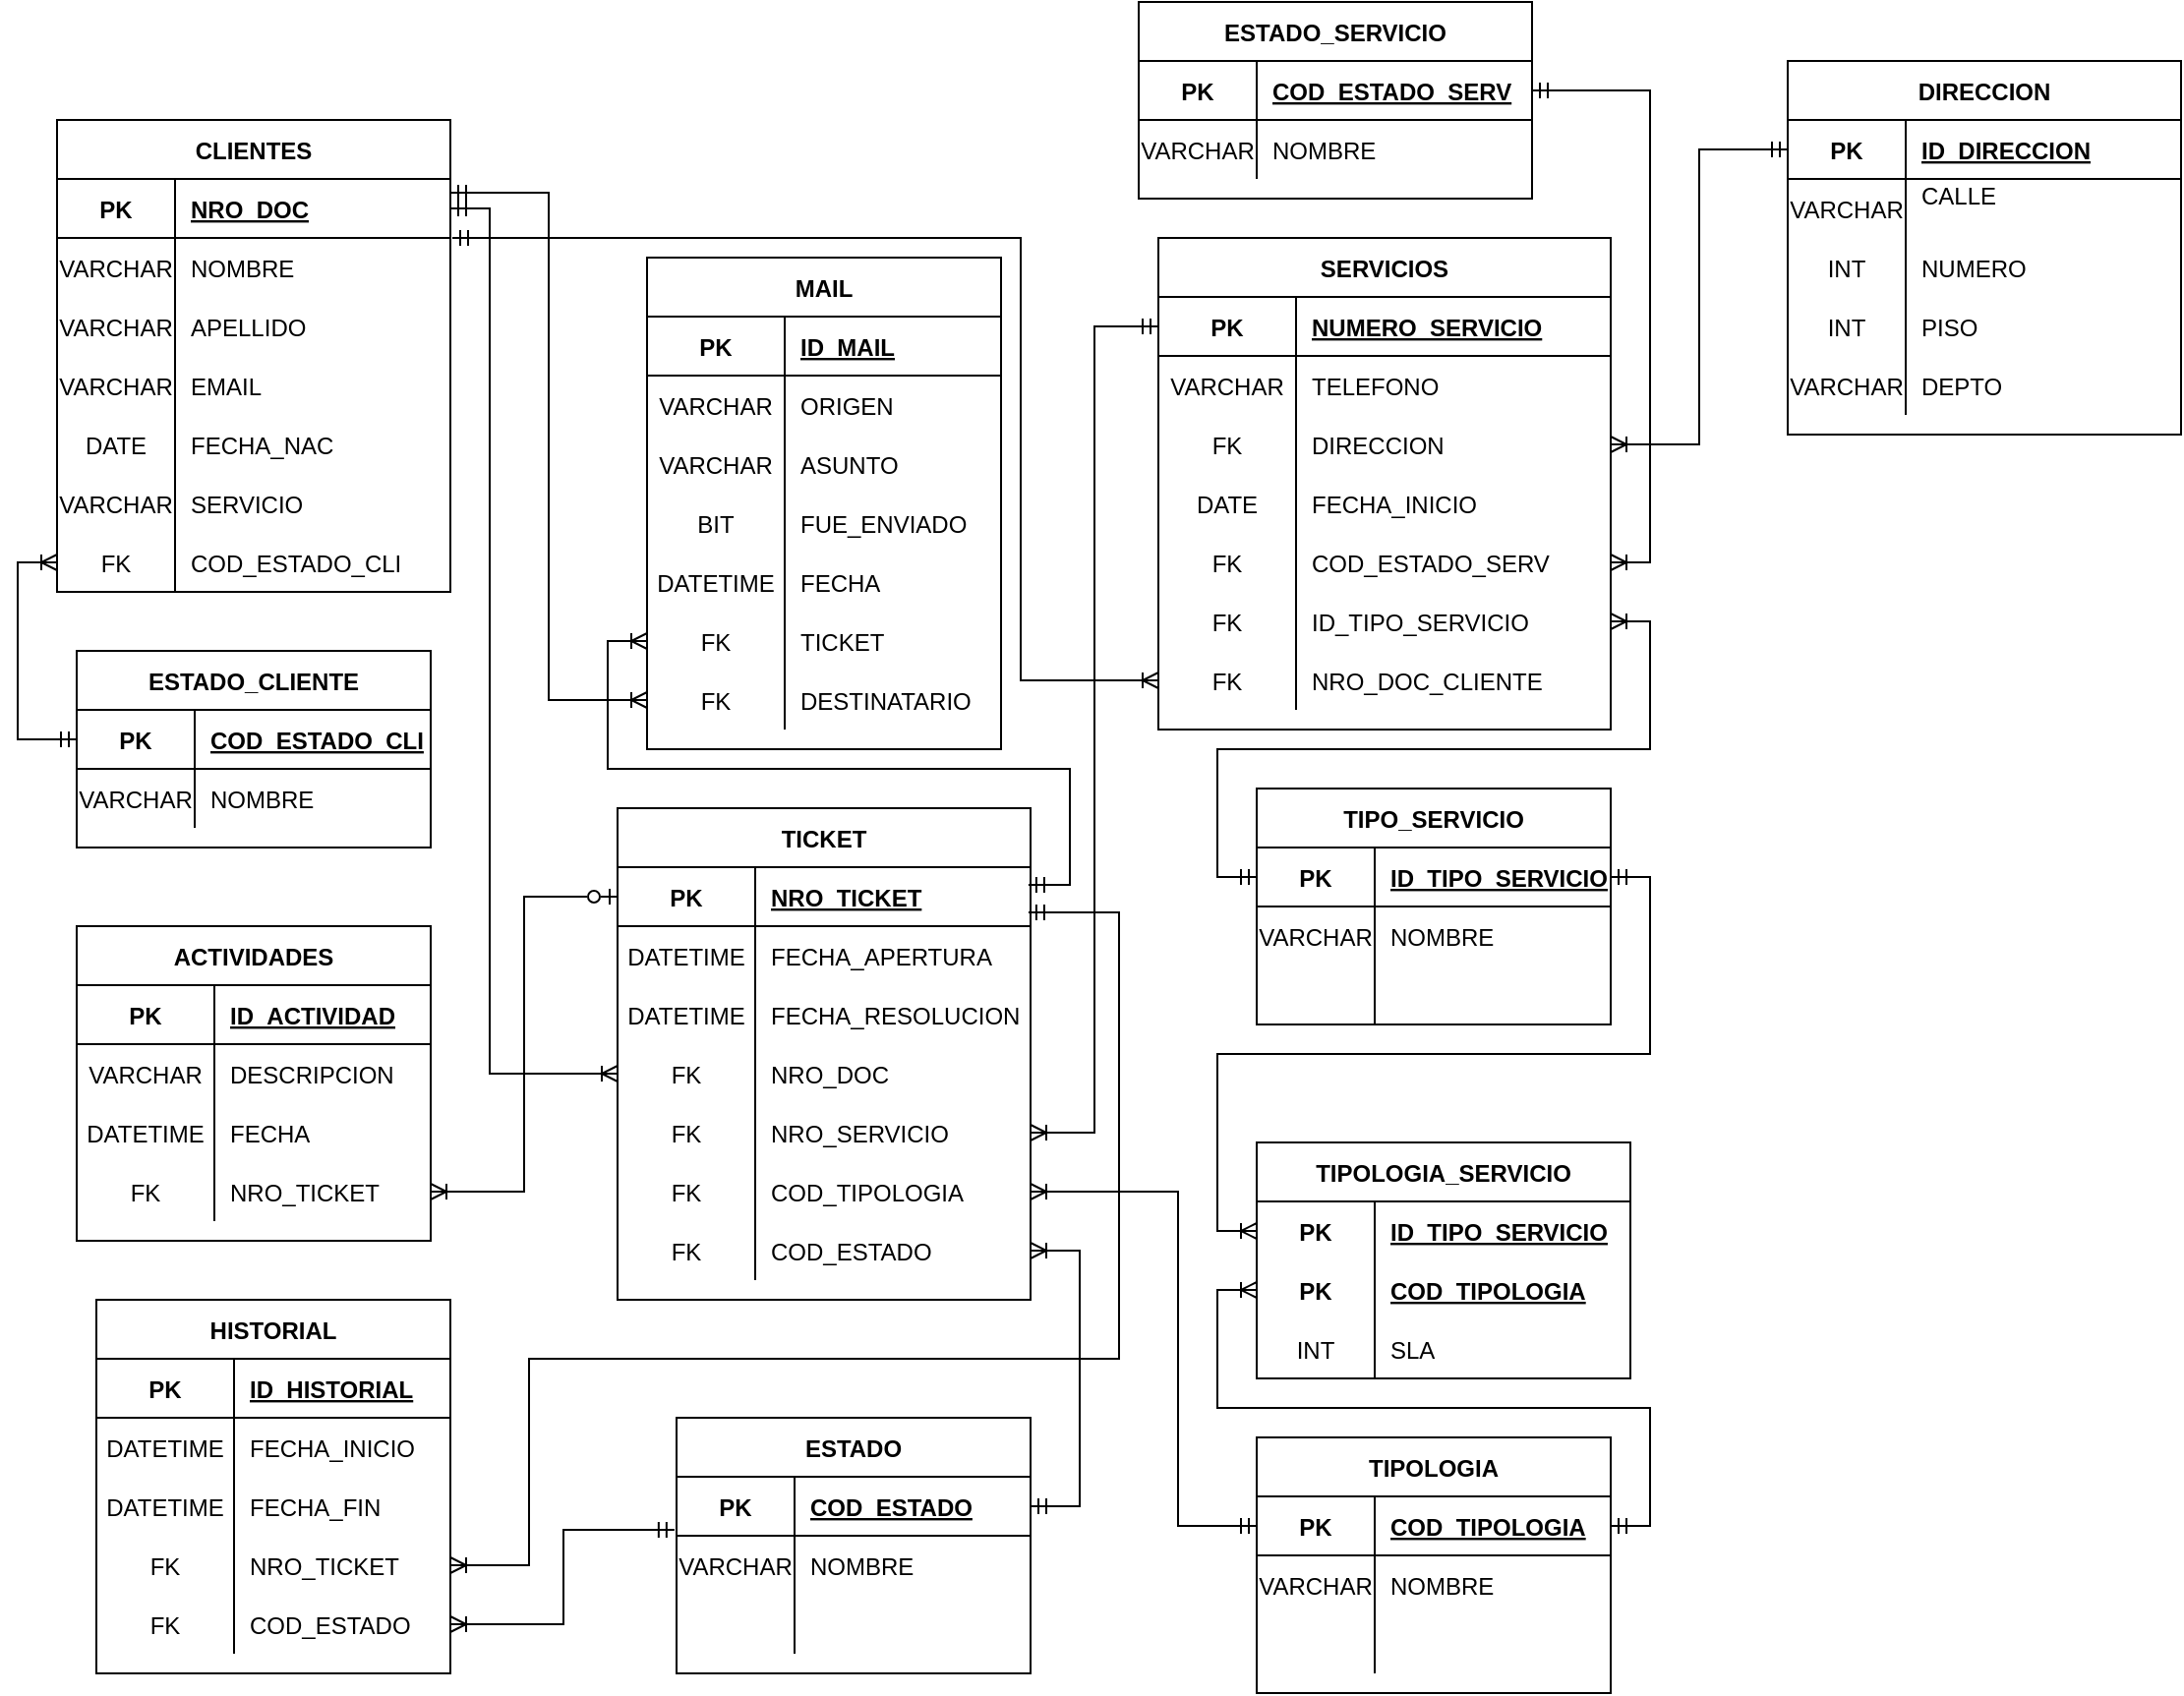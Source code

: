 <mxfile version="15.8.2" type="google"><diagram id="NOuHgVkpZ6L8g-bAUQwt" name="Page-1"><mxGraphModel dx="1426" dy="746" grid="1" gridSize="10" guides="1" tooltips="1" connect="1" arrows="1" fold="1" page="1" pageScale="1" pageWidth="850" pageHeight="1100" math="0" shadow="0"><root><mxCell id="0"/><mxCell id="1" parent="0"/><mxCell id="vUS7i48TzQAhUPTC1vWS-1" value="CLIENTES" style="shape=table;startSize=30;container=1;collapsible=1;childLayout=tableLayout;fixedRows=1;rowLines=0;fontStyle=1;align=center;resizeLast=1;" parent="1" vertex="1"><mxGeometry x="30" y="130" width="200" height="240" as="geometry"/></mxCell><mxCell id="vUS7i48TzQAhUPTC1vWS-2" value="" style="shape=partialRectangle;collapsible=0;dropTarget=0;pointerEvents=0;fillColor=none;top=0;left=0;bottom=1;right=0;points=[[0,0.5],[1,0.5]];portConstraint=eastwest;" parent="vUS7i48TzQAhUPTC1vWS-1" vertex="1"><mxGeometry y="30" width="200" height="30" as="geometry"/></mxCell><mxCell id="vUS7i48TzQAhUPTC1vWS-3" value="PK" style="shape=partialRectangle;connectable=0;fillColor=none;top=0;left=0;bottom=0;right=0;fontStyle=1;overflow=hidden;" parent="vUS7i48TzQAhUPTC1vWS-2" vertex="1"><mxGeometry width="60" height="30" as="geometry"><mxRectangle width="60" height="30" as="alternateBounds"/></mxGeometry></mxCell><mxCell id="vUS7i48TzQAhUPTC1vWS-4" value="NRO_DOC" style="shape=partialRectangle;connectable=0;fillColor=none;top=0;left=0;bottom=0;right=0;align=left;spacingLeft=6;fontStyle=5;overflow=hidden;" parent="vUS7i48TzQAhUPTC1vWS-2" vertex="1"><mxGeometry x="60" width="140" height="30" as="geometry"><mxRectangle width="140" height="30" as="alternateBounds"/></mxGeometry></mxCell><mxCell id="vUS7i48TzQAhUPTC1vWS-5" value="" style="shape=partialRectangle;collapsible=0;dropTarget=0;pointerEvents=0;fillColor=none;top=0;left=0;bottom=0;right=0;points=[[0,0.5],[1,0.5]];portConstraint=eastwest;" parent="vUS7i48TzQAhUPTC1vWS-1" vertex="1"><mxGeometry y="60" width="200" height="30" as="geometry"/></mxCell><mxCell id="vUS7i48TzQAhUPTC1vWS-6" value="VARCHAR" style="shape=partialRectangle;connectable=0;fillColor=none;top=0;left=0;bottom=0;right=0;editable=1;overflow=hidden;" parent="vUS7i48TzQAhUPTC1vWS-5" vertex="1"><mxGeometry width="60" height="30" as="geometry"><mxRectangle width="60" height="30" as="alternateBounds"/></mxGeometry></mxCell><mxCell id="vUS7i48TzQAhUPTC1vWS-7" value="NOMBRE" style="shape=partialRectangle;connectable=0;fillColor=none;top=0;left=0;bottom=0;right=0;align=left;spacingLeft=6;overflow=hidden;" parent="vUS7i48TzQAhUPTC1vWS-5" vertex="1"><mxGeometry x="60" width="140" height="30" as="geometry"><mxRectangle width="140" height="30" as="alternateBounds"/></mxGeometry></mxCell><mxCell id="vUS7i48TzQAhUPTC1vWS-8" value="" style="shape=partialRectangle;collapsible=0;dropTarget=0;pointerEvents=0;fillColor=none;top=0;left=0;bottom=0;right=0;points=[[0,0.5],[1,0.5]];portConstraint=eastwest;" parent="vUS7i48TzQAhUPTC1vWS-1" vertex="1"><mxGeometry y="90" width="200" height="30" as="geometry"/></mxCell><mxCell id="vUS7i48TzQAhUPTC1vWS-9" value="VARCHAR" style="shape=partialRectangle;connectable=0;fillColor=none;top=0;left=0;bottom=0;right=0;editable=1;overflow=hidden;" parent="vUS7i48TzQAhUPTC1vWS-8" vertex="1"><mxGeometry width="60" height="30" as="geometry"><mxRectangle width="60" height="30" as="alternateBounds"/></mxGeometry></mxCell><mxCell id="vUS7i48TzQAhUPTC1vWS-10" value="APELLIDO" style="shape=partialRectangle;connectable=0;fillColor=none;top=0;left=0;bottom=0;right=0;align=left;spacingLeft=6;overflow=hidden;" parent="vUS7i48TzQAhUPTC1vWS-8" vertex="1"><mxGeometry x="60" width="140" height="30" as="geometry"><mxRectangle width="140" height="30" as="alternateBounds"/></mxGeometry></mxCell><mxCell id="vUS7i48TzQAhUPTC1vWS-11" value="" style="shape=partialRectangle;collapsible=0;dropTarget=0;pointerEvents=0;fillColor=none;top=0;left=0;bottom=0;right=0;points=[[0,0.5],[1,0.5]];portConstraint=eastwest;" parent="vUS7i48TzQAhUPTC1vWS-1" vertex="1"><mxGeometry y="120" width="200" height="30" as="geometry"/></mxCell><mxCell id="vUS7i48TzQAhUPTC1vWS-12" value="VARCHAR" style="shape=partialRectangle;connectable=0;fillColor=none;top=0;left=0;bottom=0;right=0;editable=1;overflow=hidden;" parent="vUS7i48TzQAhUPTC1vWS-11" vertex="1"><mxGeometry width="60" height="30" as="geometry"><mxRectangle width="60" height="30" as="alternateBounds"/></mxGeometry></mxCell><mxCell id="vUS7i48TzQAhUPTC1vWS-13" value="EMAIL" style="shape=partialRectangle;connectable=0;fillColor=none;top=0;left=0;bottom=0;right=0;align=left;spacingLeft=6;overflow=hidden;" parent="vUS7i48TzQAhUPTC1vWS-11" vertex="1"><mxGeometry x="60" width="140" height="30" as="geometry"><mxRectangle width="140" height="30" as="alternateBounds"/></mxGeometry></mxCell><mxCell id="vUS7i48TzQAhUPTC1vWS-53" value="" style="shape=partialRectangle;collapsible=0;dropTarget=0;pointerEvents=0;fillColor=none;top=0;left=0;bottom=0;right=0;points=[[0,0.5],[1,0.5]];portConstraint=eastwest;" parent="vUS7i48TzQAhUPTC1vWS-1" vertex="1"><mxGeometry y="150" width="200" height="30" as="geometry"/></mxCell><mxCell id="vUS7i48TzQAhUPTC1vWS-54" value="DATE" style="shape=partialRectangle;connectable=0;fillColor=none;top=0;left=0;bottom=0;right=0;editable=1;overflow=hidden;" parent="vUS7i48TzQAhUPTC1vWS-53" vertex="1"><mxGeometry width="60" height="30" as="geometry"><mxRectangle width="60" height="30" as="alternateBounds"/></mxGeometry></mxCell><mxCell id="vUS7i48TzQAhUPTC1vWS-55" value="FECHA_NAC" style="shape=partialRectangle;connectable=0;fillColor=none;top=0;left=0;bottom=0;right=0;align=left;spacingLeft=6;overflow=hidden;" parent="vUS7i48TzQAhUPTC1vWS-53" vertex="1"><mxGeometry x="60" width="140" height="30" as="geometry"><mxRectangle width="140" height="30" as="alternateBounds"/></mxGeometry></mxCell><mxCell id="vUS7i48TzQAhUPTC1vWS-59" value="" style="shape=partialRectangle;collapsible=0;dropTarget=0;pointerEvents=0;fillColor=none;top=0;left=0;bottom=0;right=0;points=[[0,0.5],[1,0.5]];portConstraint=eastwest;" parent="vUS7i48TzQAhUPTC1vWS-1" vertex="1"><mxGeometry y="180" width="200" height="30" as="geometry"/></mxCell><mxCell id="vUS7i48TzQAhUPTC1vWS-60" value="VARCHAR" style="shape=partialRectangle;connectable=0;fillColor=none;top=0;left=0;bottom=0;right=0;editable=1;overflow=hidden;" parent="vUS7i48TzQAhUPTC1vWS-59" vertex="1"><mxGeometry width="60" height="30" as="geometry"><mxRectangle width="60" height="30" as="alternateBounds"/></mxGeometry></mxCell><mxCell id="vUS7i48TzQAhUPTC1vWS-61" value="SERVICIO" style="shape=partialRectangle;connectable=0;fillColor=none;top=0;left=0;bottom=0;right=0;align=left;spacingLeft=6;overflow=hidden;" parent="vUS7i48TzQAhUPTC1vWS-59" vertex="1"><mxGeometry x="60" width="140" height="30" as="geometry"><mxRectangle width="140" height="30" as="alternateBounds"/></mxGeometry></mxCell><mxCell id="vUS7i48TzQAhUPTC1vWS-56" value="" style="shape=partialRectangle;collapsible=0;dropTarget=0;pointerEvents=0;fillColor=none;top=0;left=0;bottom=0;right=0;points=[[0,0.5],[1,0.5]];portConstraint=eastwest;" parent="vUS7i48TzQAhUPTC1vWS-1" vertex="1"><mxGeometry y="210" width="200" height="30" as="geometry"/></mxCell><mxCell id="vUS7i48TzQAhUPTC1vWS-57" value="FK" style="shape=partialRectangle;connectable=0;fillColor=none;top=0;left=0;bottom=0;right=0;editable=1;overflow=hidden;" parent="vUS7i48TzQAhUPTC1vWS-56" vertex="1"><mxGeometry width="60" height="30" as="geometry"><mxRectangle width="60" height="30" as="alternateBounds"/></mxGeometry></mxCell><mxCell id="vUS7i48TzQAhUPTC1vWS-58" value="COD_ESTADO_CLI" style="shape=partialRectangle;connectable=0;fillColor=none;top=0;left=0;bottom=0;right=0;align=left;spacingLeft=6;overflow=hidden;" parent="vUS7i48TzQAhUPTC1vWS-56" vertex="1"><mxGeometry x="60" width="140" height="30" as="geometry"><mxRectangle width="140" height="30" as="alternateBounds"/></mxGeometry></mxCell><mxCell id="vUS7i48TzQAhUPTC1vWS-14" value="SERVICIOS" style="shape=table;startSize=30;container=1;collapsible=1;childLayout=tableLayout;fixedRows=1;rowLines=0;fontStyle=1;align=center;resizeLast=1;" parent="1" vertex="1"><mxGeometry x="590" y="190" width="230" height="250" as="geometry"/></mxCell><mxCell id="vUS7i48TzQAhUPTC1vWS-15" value="" style="shape=partialRectangle;collapsible=0;dropTarget=0;pointerEvents=0;fillColor=none;top=0;left=0;bottom=1;right=0;points=[[0,0.5],[1,0.5]];portConstraint=eastwest;" parent="vUS7i48TzQAhUPTC1vWS-14" vertex="1"><mxGeometry y="30" width="230" height="30" as="geometry"/></mxCell><mxCell id="vUS7i48TzQAhUPTC1vWS-16" value="PK" style="shape=partialRectangle;connectable=0;fillColor=none;top=0;left=0;bottom=0;right=0;fontStyle=1;overflow=hidden;" parent="vUS7i48TzQAhUPTC1vWS-15" vertex="1"><mxGeometry width="70" height="30" as="geometry"><mxRectangle width="70" height="30" as="alternateBounds"/></mxGeometry></mxCell><mxCell id="vUS7i48TzQAhUPTC1vWS-17" value="NUMERO_SERVICIO" style="shape=partialRectangle;connectable=0;fillColor=none;top=0;left=0;bottom=0;right=0;align=left;spacingLeft=6;fontStyle=5;overflow=hidden;" parent="vUS7i48TzQAhUPTC1vWS-15" vertex="1"><mxGeometry x="70" width="160" height="30" as="geometry"><mxRectangle width="160" height="30" as="alternateBounds"/></mxGeometry></mxCell><mxCell id="vUS7i48TzQAhUPTC1vWS-18" value="" style="shape=partialRectangle;collapsible=0;dropTarget=0;pointerEvents=0;fillColor=none;top=0;left=0;bottom=0;right=0;points=[[0,0.5],[1,0.5]];portConstraint=eastwest;" parent="vUS7i48TzQAhUPTC1vWS-14" vertex="1"><mxGeometry y="60" width="230" height="30" as="geometry"/></mxCell><mxCell id="vUS7i48TzQAhUPTC1vWS-19" value="VARCHAR" style="shape=partialRectangle;connectable=0;fillColor=none;top=0;left=0;bottom=0;right=0;editable=1;overflow=hidden;" parent="vUS7i48TzQAhUPTC1vWS-18" vertex="1"><mxGeometry width="70" height="30" as="geometry"><mxRectangle width="70" height="30" as="alternateBounds"/></mxGeometry></mxCell><mxCell id="vUS7i48TzQAhUPTC1vWS-20" value="TELEFONO" style="shape=partialRectangle;connectable=0;fillColor=none;top=0;left=0;bottom=0;right=0;align=left;spacingLeft=6;overflow=hidden;" parent="vUS7i48TzQAhUPTC1vWS-18" vertex="1"><mxGeometry x="70" width="160" height="30" as="geometry"><mxRectangle width="160" height="30" as="alternateBounds"/></mxGeometry></mxCell><mxCell id="vUS7i48TzQAhUPTC1vWS-21" value="" style="shape=partialRectangle;collapsible=0;dropTarget=0;pointerEvents=0;fillColor=none;top=0;left=0;bottom=0;right=0;points=[[0,0.5],[1,0.5]];portConstraint=eastwest;" parent="vUS7i48TzQAhUPTC1vWS-14" vertex="1"><mxGeometry y="90" width="230" height="30" as="geometry"/></mxCell><mxCell id="vUS7i48TzQAhUPTC1vWS-22" value="FK" style="shape=partialRectangle;connectable=0;fillColor=none;top=0;left=0;bottom=0;right=0;editable=1;overflow=hidden;" parent="vUS7i48TzQAhUPTC1vWS-21" vertex="1"><mxGeometry width="70" height="30" as="geometry"><mxRectangle width="70" height="30" as="alternateBounds"/></mxGeometry></mxCell><mxCell id="vUS7i48TzQAhUPTC1vWS-23" value="DIRECCION" style="shape=partialRectangle;connectable=0;fillColor=none;top=0;left=0;bottom=0;right=0;align=left;spacingLeft=6;overflow=hidden;" parent="vUS7i48TzQAhUPTC1vWS-21" vertex="1"><mxGeometry x="70" width="160" height="30" as="geometry"><mxRectangle width="160" height="30" as="alternateBounds"/></mxGeometry></mxCell><mxCell id="vUS7i48TzQAhUPTC1vWS-24" value="" style="shape=partialRectangle;collapsible=0;dropTarget=0;pointerEvents=0;fillColor=none;top=0;left=0;bottom=0;right=0;points=[[0,0.5],[1,0.5]];portConstraint=eastwest;" parent="vUS7i48TzQAhUPTC1vWS-14" vertex="1"><mxGeometry y="120" width="230" height="30" as="geometry"/></mxCell><mxCell id="vUS7i48TzQAhUPTC1vWS-25" value="DATE" style="shape=partialRectangle;connectable=0;fillColor=none;top=0;left=0;bottom=0;right=0;editable=1;overflow=hidden;" parent="vUS7i48TzQAhUPTC1vWS-24" vertex="1"><mxGeometry width="70" height="30" as="geometry"><mxRectangle width="70" height="30" as="alternateBounds"/></mxGeometry></mxCell><mxCell id="vUS7i48TzQAhUPTC1vWS-26" value="FECHA_INICIO" style="shape=partialRectangle;connectable=0;fillColor=none;top=0;left=0;bottom=0;right=0;align=left;spacingLeft=6;overflow=hidden;" parent="vUS7i48TzQAhUPTC1vWS-24" vertex="1"><mxGeometry x="70" width="160" height="30" as="geometry"><mxRectangle width="160" height="30" as="alternateBounds"/></mxGeometry></mxCell><mxCell id="vUS7i48TzQAhUPTC1vWS-69" value="" style="shape=partialRectangle;collapsible=0;dropTarget=0;pointerEvents=0;fillColor=none;top=0;left=0;bottom=0;right=0;points=[[0,0.5],[1,0.5]];portConstraint=eastwest;" parent="vUS7i48TzQAhUPTC1vWS-14" vertex="1"><mxGeometry y="150" width="230" height="30" as="geometry"/></mxCell><mxCell id="vUS7i48TzQAhUPTC1vWS-70" value="FK" style="shape=partialRectangle;connectable=0;fillColor=none;top=0;left=0;bottom=0;right=0;editable=1;overflow=hidden;" parent="vUS7i48TzQAhUPTC1vWS-69" vertex="1"><mxGeometry width="70" height="30" as="geometry"><mxRectangle width="70" height="30" as="alternateBounds"/></mxGeometry></mxCell><mxCell id="vUS7i48TzQAhUPTC1vWS-71" value="COD_ESTADO_SERV" style="shape=partialRectangle;connectable=0;fillColor=none;top=0;left=0;bottom=0;right=0;align=left;spacingLeft=6;overflow=hidden;" parent="vUS7i48TzQAhUPTC1vWS-69" vertex="1"><mxGeometry x="70" width="160" height="30" as="geometry"><mxRectangle width="160" height="30" as="alternateBounds"/></mxGeometry></mxCell><mxCell id="vUS7i48TzQAhUPTC1vWS-72" value="" style="shape=partialRectangle;collapsible=0;dropTarget=0;pointerEvents=0;fillColor=none;top=0;left=0;bottom=0;right=0;points=[[0,0.5],[1,0.5]];portConstraint=eastwest;" parent="vUS7i48TzQAhUPTC1vWS-14" vertex="1"><mxGeometry y="180" width="230" height="30" as="geometry"/></mxCell><mxCell id="vUS7i48TzQAhUPTC1vWS-73" value="FK" style="shape=partialRectangle;connectable=0;fillColor=none;top=0;left=0;bottom=0;right=0;editable=1;overflow=hidden;" parent="vUS7i48TzQAhUPTC1vWS-72" vertex="1"><mxGeometry width="70" height="30" as="geometry"><mxRectangle width="70" height="30" as="alternateBounds"/></mxGeometry></mxCell><mxCell id="vUS7i48TzQAhUPTC1vWS-74" value="ID_TIPO_SERVICIO" style="shape=partialRectangle;connectable=0;fillColor=none;top=0;left=0;bottom=0;right=0;align=left;spacingLeft=6;overflow=hidden;" parent="vUS7i48TzQAhUPTC1vWS-72" vertex="1"><mxGeometry x="70" width="160" height="30" as="geometry"><mxRectangle width="160" height="30" as="alternateBounds"/></mxGeometry></mxCell><mxCell id="vUS7i48TzQAhUPTC1vWS-86" value="" style="shape=partialRectangle;collapsible=0;dropTarget=0;pointerEvents=0;fillColor=none;top=0;left=0;bottom=0;right=0;points=[[0,0.5],[1,0.5]];portConstraint=eastwest;" parent="vUS7i48TzQAhUPTC1vWS-14" vertex="1"><mxGeometry y="210" width="230" height="30" as="geometry"/></mxCell><mxCell id="vUS7i48TzQAhUPTC1vWS-87" value="FK" style="shape=partialRectangle;connectable=0;fillColor=none;top=0;left=0;bottom=0;right=0;editable=1;overflow=hidden;" parent="vUS7i48TzQAhUPTC1vWS-86" vertex="1"><mxGeometry width="70" height="30" as="geometry"><mxRectangle width="70" height="30" as="alternateBounds"/></mxGeometry></mxCell><mxCell id="vUS7i48TzQAhUPTC1vWS-88" value="NRO_DOC_CLIENTE" style="shape=partialRectangle;connectable=0;fillColor=none;top=0;left=0;bottom=0;right=0;align=left;spacingLeft=6;overflow=hidden;" parent="vUS7i48TzQAhUPTC1vWS-86" vertex="1"><mxGeometry x="70" width="160" height="30" as="geometry"><mxRectangle width="160" height="30" as="alternateBounds"/></mxGeometry></mxCell><mxCell id="vUS7i48TzQAhUPTC1vWS-27" value="TICKET" style="shape=table;startSize=30;container=1;collapsible=1;childLayout=tableLayout;fixedRows=1;rowLines=0;fontStyle=1;align=center;resizeLast=1;" parent="1" vertex="1"><mxGeometry x="315" y="480" width="210" height="250" as="geometry"/></mxCell><mxCell id="vUS7i48TzQAhUPTC1vWS-28" value="" style="shape=partialRectangle;collapsible=0;dropTarget=0;pointerEvents=0;fillColor=none;top=0;left=0;bottom=1;right=0;points=[[0,0.5],[1,0.5]];portConstraint=eastwest;" parent="vUS7i48TzQAhUPTC1vWS-27" vertex="1"><mxGeometry y="30" width="210" height="30" as="geometry"/></mxCell><mxCell id="vUS7i48TzQAhUPTC1vWS-29" value="PK" style="shape=partialRectangle;connectable=0;fillColor=none;top=0;left=0;bottom=0;right=0;fontStyle=1;overflow=hidden;" parent="vUS7i48TzQAhUPTC1vWS-28" vertex="1"><mxGeometry width="70" height="30" as="geometry"><mxRectangle width="70" height="30" as="alternateBounds"/></mxGeometry></mxCell><mxCell id="vUS7i48TzQAhUPTC1vWS-30" value="NRO_TICKET" style="shape=partialRectangle;connectable=0;fillColor=none;top=0;left=0;bottom=0;right=0;align=left;spacingLeft=6;fontStyle=5;overflow=hidden;" parent="vUS7i48TzQAhUPTC1vWS-28" vertex="1"><mxGeometry x="70" width="140" height="30" as="geometry"><mxRectangle width="140" height="30" as="alternateBounds"/></mxGeometry></mxCell><mxCell id="vUS7i48TzQAhUPTC1vWS-143" value="" style="shape=partialRectangle;collapsible=0;dropTarget=0;pointerEvents=0;fillColor=none;top=0;left=0;bottom=0;right=0;points=[[0,0.5],[1,0.5]];portConstraint=eastwest;" parent="vUS7i48TzQAhUPTC1vWS-27" vertex="1"><mxGeometry y="60" width="210" height="30" as="geometry"/></mxCell><mxCell id="vUS7i48TzQAhUPTC1vWS-144" value="DATETIME" style="shape=partialRectangle;connectable=0;fillColor=none;top=0;left=0;bottom=0;right=0;editable=1;overflow=hidden;" parent="vUS7i48TzQAhUPTC1vWS-143" vertex="1"><mxGeometry width="70" height="30" as="geometry"><mxRectangle width="70" height="30" as="alternateBounds"/></mxGeometry></mxCell><mxCell id="vUS7i48TzQAhUPTC1vWS-145" value="FECHA_APERTURA" style="shape=partialRectangle;connectable=0;fillColor=none;top=0;left=0;bottom=0;right=0;align=left;spacingLeft=6;overflow=hidden;" parent="vUS7i48TzQAhUPTC1vWS-143" vertex="1"><mxGeometry x="70" width="140" height="30" as="geometry"><mxRectangle width="140" height="30" as="alternateBounds"/></mxGeometry></mxCell><mxCell id="vUS7i48TzQAhUPTC1vWS-62" value="" style="shape=partialRectangle;collapsible=0;dropTarget=0;pointerEvents=0;fillColor=none;top=0;left=0;bottom=0;right=0;points=[[0,0.5],[1,0.5]];portConstraint=eastwest;" parent="vUS7i48TzQAhUPTC1vWS-27" vertex="1"><mxGeometry y="90" width="210" height="30" as="geometry"/></mxCell><mxCell id="vUS7i48TzQAhUPTC1vWS-63" value="DATETIME" style="shape=partialRectangle;connectable=0;fillColor=none;top=0;left=0;bottom=0;right=0;editable=1;overflow=hidden;" parent="vUS7i48TzQAhUPTC1vWS-62" vertex="1"><mxGeometry width="70" height="30" as="geometry"><mxRectangle width="70" height="30" as="alternateBounds"/></mxGeometry></mxCell><mxCell id="vUS7i48TzQAhUPTC1vWS-64" value="FECHA_RESOLUCION" style="shape=partialRectangle;connectable=0;fillColor=none;top=0;left=0;bottom=0;right=0;align=left;spacingLeft=6;overflow=hidden;" parent="vUS7i48TzQAhUPTC1vWS-62" vertex="1"><mxGeometry x="70" width="140" height="30" as="geometry"><mxRectangle width="140" height="30" as="alternateBounds"/></mxGeometry></mxCell><mxCell id="vUS7i48TzQAhUPTC1vWS-65" value="" style="shape=partialRectangle;collapsible=0;dropTarget=0;pointerEvents=0;fillColor=none;top=0;left=0;bottom=0;right=0;points=[[0,0.5],[1,0.5]];portConstraint=eastwest;" parent="vUS7i48TzQAhUPTC1vWS-27" vertex="1"><mxGeometry y="120" width="210" height="30" as="geometry"/></mxCell><mxCell id="vUS7i48TzQAhUPTC1vWS-66" value="FK" style="shape=partialRectangle;connectable=0;fillColor=none;top=0;left=0;bottom=0;right=0;editable=1;overflow=hidden;" parent="vUS7i48TzQAhUPTC1vWS-65" vertex="1"><mxGeometry width="70" height="30" as="geometry"><mxRectangle width="70" height="30" as="alternateBounds"/></mxGeometry></mxCell><mxCell id="vUS7i48TzQAhUPTC1vWS-67" value="NRO_DOC" style="shape=partialRectangle;connectable=0;fillColor=none;top=0;left=0;bottom=0;right=0;align=left;spacingLeft=6;overflow=hidden;" parent="vUS7i48TzQAhUPTC1vWS-65" vertex="1"><mxGeometry x="70" width="140" height="30" as="geometry"><mxRectangle width="140" height="30" as="alternateBounds"/></mxGeometry></mxCell><mxCell id="8BHrDdg1dMq8bsK-d_uX-4" value="" style="shape=partialRectangle;collapsible=0;dropTarget=0;pointerEvents=0;fillColor=none;top=0;left=0;bottom=0;right=0;points=[[0,0.5],[1,0.5]];portConstraint=eastwest;" vertex="1" parent="vUS7i48TzQAhUPTC1vWS-27"><mxGeometry y="150" width="210" height="30" as="geometry"/></mxCell><mxCell id="8BHrDdg1dMq8bsK-d_uX-5" value="FK" style="shape=partialRectangle;connectable=0;fillColor=none;top=0;left=0;bottom=0;right=0;editable=1;overflow=hidden;" vertex="1" parent="8BHrDdg1dMq8bsK-d_uX-4"><mxGeometry width="70" height="30" as="geometry"><mxRectangle width="70" height="30" as="alternateBounds"/></mxGeometry></mxCell><mxCell id="8BHrDdg1dMq8bsK-d_uX-6" value="NRO_SERVICIO" style="shape=partialRectangle;connectable=0;fillColor=none;top=0;left=0;bottom=0;right=0;align=left;spacingLeft=6;overflow=hidden;" vertex="1" parent="8BHrDdg1dMq8bsK-d_uX-4"><mxGeometry x="70" width="140" height="30" as="geometry"><mxRectangle width="140" height="30" as="alternateBounds"/></mxGeometry></mxCell><mxCell id="vUS7i48TzQAhUPTC1vWS-103" value="" style="shape=partialRectangle;collapsible=0;dropTarget=0;pointerEvents=0;fillColor=none;top=0;left=0;bottom=0;right=0;points=[[0,0.5],[1,0.5]];portConstraint=eastwest;" parent="vUS7i48TzQAhUPTC1vWS-27" vertex="1"><mxGeometry y="180" width="210" height="30" as="geometry"/></mxCell><mxCell id="vUS7i48TzQAhUPTC1vWS-104" value="FK" style="shape=partialRectangle;connectable=0;fillColor=none;top=0;left=0;bottom=0;right=0;editable=1;overflow=hidden;" parent="vUS7i48TzQAhUPTC1vWS-103" vertex="1"><mxGeometry width="70" height="30" as="geometry"><mxRectangle width="70" height="30" as="alternateBounds"/></mxGeometry></mxCell><mxCell id="vUS7i48TzQAhUPTC1vWS-105" value="COD_TIPOLOGIA" style="shape=partialRectangle;connectable=0;fillColor=none;top=0;left=0;bottom=0;right=0;align=left;spacingLeft=6;overflow=hidden;" parent="vUS7i48TzQAhUPTC1vWS-103" vertex="1"><mxGeometry x="70" width="140" height="30" as="geometry"><mxRectangle width="140" height="30" as="alternateBounds"/></mxGeometry></mxCell><mxCell id="vZLK5o4HGfobpHKU1JRK-21" value="" style="shape=partialRectangle;collapsible=0;dropTarget=0;pointerEvents=0;fillColor=none;top=0;left=0;bottom=0;right=0;points=[[0,0.5],[1,0.5]];portConstraint=eastwest;" parent="vUS7i48TzQAhUPTC1vWS-27" vertex="1"><mxGeometry y="210" width="210" height="30" as="geometry"/></mxCell><mxCell id="vZLK5o4HGfobpHKU1JRK-22" value="FK" style="shape=partialRectangle;connectable=0;fillColor=none;top=0;left=0;bottom=0;right=0;editable=1;overflow=hidden;" parent="vZLK5o4HGfobpHKU1JRK-21" vertex="1"><mxGeometry width="70" height="30" as="geometry"><mxRectangle width="70" height="30" as="alternateBounds"/></mxGeometry></mxCell><mxCell id="vZLK5o4HGfobpHKU1JRK-23" value="COD_ESTADO" style="shape=partialRectangle;connectable=0;fillColor=none;top=0;left=0;bottom=0;right=0;align=left;spacingLeft=6;overflow=hidden;" parent="vZLK5o4HGfobpHKU1JRK-21" vertex="1"><mxGeometry x="70" width="140" height="30" as="geometry"><mxRectangle width="140" height="30" as="alternateBounds"/></mxGeometry></mxCell><mxCell id="vUS7i48TzQAhUPTC1vWS-40" value="TIPOLOGIA" style="shape=table;startSize=30;container=1;collapsible=1;childLayout=tableLayout;fixedRows=1;rowLines=0;fontStyle=1;align=center;resizeLast=1;" parent="1" vertex="1"><mxGeometry x="640" y="800" width="180" height="130" as="geometry"/></mxCell><mxCell id="vUS7i48TzQAhUPTC1vWS-41" value="" style="shape=partialRectangle;collapsible=0;dropTarget=0;pointerEvents=0;fillColor=none;top=0;left=0;bottom=1;right=0;points=[[0,0.5],[1,0.5]];portConstraint=eastwest;" parent="vUS7i48TzQAhUPTC1vWS-40" vertex="1"><mxGeometry y="30" width="180" height="30" as="geometry"/></mxCell><mxCell id="vUS7i48TzQAhUPTC1vWS-42" value="PK" style="shape=partialRectangle;connectable=0;fillColor=none;top=0;left=0;bottom=0;right=0;fontStyle=1;overflow=hidden;" parent="vUS7i48TzQAhUPTC1vWS-41" vertex="1"><mxGeometry width="60" height="30" as="geometry"><mxRectangle width="60" height="30" as="alternateBounds"/></mxGeometry></mxCell><mxCell id="vUS7i48TzQAhUPTC1vWS-43" value="COD_TIPOLOGIA" style="shape=partialRectangle;connectable=0;fillColor=none;top=0;left=0;bottom=0;right=0;align=left;spacingLeft=6;fontStyle=5;overflow=hidden;" parent="vUS7i48TzQAhUPTC1vWS-41" vertex="1"><mxGeometry x="60" width="120" height="30" as="geometry"><mxRectangle width="120" height="30" as="alternateBounds"/></mxGeometry></mxCell><mxCell id="vUS7i48TzQAhUPTC1vWS-47" value="" style="shape=partialRectangle;collapsible=0;dropTarget=0;pointerEvents=0;fillColor=none;top=0;left=0;bottom=0;right=0;points=[[0,0.5],[1,0.5]];portConstraint=eastwest;" parent="vUS7i48TzQAhUPTC1vWS-40" vertex="1"><mxGeometry y="60" width="180" height="30" as="geometry"/></mxCell><mxCell id="vUS7i48TzQAhUPTC1vWS-48" value="VARCHAR" style="shape=partialRectangle;connectable=0;fillColor=none;top=0;left=0;bottom=0;right=0;editable=1;overflow=hidden;" parent="vUS7i48TzQAhUPTC1vWS-47" vertex="1"><mxGeometry width="60" height="30" as="geometry"><mxRectangle width="60" height="30" as="alternateBounds"/></mxGeometry></mxCell><mxCell id="vUS7i48TzQAhUPTC1vWS-49" value="NOMBRE" style="shape=partialRectangle;connectable=0;fillColor=none;top=0;left=0;bottom=0;right=0;align=left;spacingLeft=6;overflow=hidden;" parent="vUS7i48TzQAhUPTC1vWS-47" vertex="1"><mxGeometry x="60" width="120" height="30" as="geometry"><mxRectangle width="120" height="30" as="alternateBounds"/></mxGeometry></mxCell><mxCell id="vUS7i48TzQAhUPTC1vWS-50" value="" style="shape=partialRectangle;collapsible=0;dropTarget=0;pointerEvents=0;fillColor=none;top=0;left=0;bottom=0;right=0;points=[[0,0.5],[1,0.5]];portConstraint=eastwest;" parent="vUS7i48TzQAhUPTC1vWS-40" vertex="1"><mxGeometry y="90" width="180" height="30" as="geometry"/></mxCell><mxCell id="vUS7i48TzQAhUPTC1vWS-51" value="" style="shape=partialRectangle;connectable=0;fillColor=none;top=0;left=0;bottom=0;right=0;editable=1;overflow=hidden;" parent="vUS7i48TzQAhUPTC1vWS-50" vertex="1"><mxGeometry width="60" height="30" as="geometry"><mxRectangle width="60" height="30" as="alternateBounds"/></mxGeometry></mxCell><mxCell id="vUS7i48TzQAhUPTC1vWS-52" value="" style="shape=partialRectangle;connectable=0;fillColor=none;top=0;left=0;bottom=0;right=0;align=left;spacingLeft=6;overflow=hidden;" parent="vUS7i48TzQAhUPTC1vWS-50" vertex="1"><mxGeometry x="60" width="120" height="30" as="geometry"><mxRectangle width="120" height="30" as="alternateBounds"/></mxGeometry></mxCell><mxCell id="vUS7i48TzQAhUPTC1vWS-68" style="edgeStyle=orthogonalEdgeStyle;rounded=0;orthogonalLoop=1;jettySize=auto;html=1;entryX=1;entryY=0.5;entryDx=0;entryDy=0;startArrow=ERoneToMany;startFill=0;endArrow=ERmandOne;endFill=0;exitX=0;exitY=0.5;exitDx=0;exitDy=0;" parent="1" source="vUS7i48TzQAhUPTC1vWS-65" target="vUS7i48TzQAhUPTC1vWS-2" edge="1"><mxGeometry relative="1" as="geometry"><Array as="points"><mxPoint x="250" y="615"/><mxPoint x="250" y="175"/></Array></mxGeometry></mxCell><mxCell id="vUS7i48TzQAhUPTC1vWS-75" style="edgeStyle=orthogonalEdgeStyle;rounded=0;orthogonalLoop=1;jettySize=auto;html=1;startArrow=ERoneToMany;startFill=0;endArrow=ERmandOne;endFill=0;exitX=0;exitY=0.5;exitDx=0;exitDy=0;" parent="1" source="vUS7i48TzQAhUPTC1vWS-86" edge="1"><mxGeometry relative="1" as="geometry"><mxPoint x="231" y="190" as="targetPoint"/><Array as="points"><mxPoint x="520" y="415"/><mxPoint x="520" y="190"/></Array></mxGeometry></mxCell><mxCell id="vUS7i48TzQAhUPTC1vWS-89" value="TIPO_SERVICIO" style="shape=table;startSize=30;container=1;collapsible=1;childLayout=tableLayout;fixedRows=1;rowLines=0;fontStyle=1;align=center;resizeLast=1;" parent="1" vertex="1"><mxGeometry x="640" y="470" width="180" height="120" as="geometry"/></mxCell><mxCell id="vUS7i48TzQAhUPTC1vWS-90" value="" style="shape=partialRectangle;collapsible=0;dropTarget=0;pointerEvents=0;fillColor=none;top=0;left=0;bottom=1;right=0;points=[[0,0.5],[1,0.5]];portConstraint=eastwest;" parent="vUS7i48TzQAhUPTC1vWS-89" vertex="1"><mxGeometry y="30" width="180" height="30" as="geometry"/></mxCell><mxCell id="vUS7i48TzQAhUPTC1vWS-91" value="PK" style="shape=partialRectangle;connectable=0;fillColor=none;top=0;left=0;bottom=0;right=0;fontStyle=1;overflow=hidden;" parent="vUS7i48TzQAhUPTC1vWS-90" vertex="1"><mxGeometry width="60" height="30" as="geometry"><mxRectangle width="60" height="30" as="alternateBounds"/></mxGeometry></mxCell><mxCell id="vUS7i48TzQAhUPTC1vWS-92" value="ID_TIPO_SERVICIO" style="shape=partialRectangle;connectable=0;fillColor=none;top=0;left=0;bottom=0;right=0;align=left;spacingLeft=6;fontStyle=5;overflow=hidden;" parent="vUS7i48TzQAhUPTC1vWS-90" vertex="1"><mxGeometry x="60" width="120" height="30" as="geometry"><mxRectangle width="120" height="30" as="alternateBounds"/></mxGeometry></mxCell><mxCell id="vUS7i48TzQAhUPTC1vWS-93" value="" style="shape=partialRectangle;collapsible=0;dropTarget=0;pointerEvents=0;fillColor=none;top=0;left=0;bottom=0;right=0;points=[[0,0.5],[1,0.5]];portConstraint=eastwest;" parent="vUS7i48TzQAhUPTC1vWS-89" vertex="1"><mxGeometry y="60" width="180" height="30" as="geometry"/></mxCell><mxCell id="vUS7i48TzQAhUPTC1vWS-94" value="VARCHAR" style="shape=partialRectangle;connectable=0;fillColor=none;top=0;left=0;bottom=0;right=0;editable=1;overflow=hidden;" parent="vUS7i48TzQAhUPTC1vWS-93" vertex="1"><mxGeometry width="60" height="30" as="geometry"><mxRectangle width="60" height="30" as="alternateBounds"/></mxGeometry></mxCell><mxCell id="vUS7i48TzQAhUPTC1vWS-95" value="NOMBRE" style="shape=partialRectangle;connectable=0;fillColor=none;top=0;left=0;bottom=0;right=0;align=left;spacingLeft=6;overflow=hidden;" parent="vUS7i48TzQAhUPTC1vWS-93" vertex="1"><mxGeometry x="60" width="120" height="30" as="geometry"><mxRectangle width="120" height="30" as="alternateBounds"/></mxGeometry></mxCell><mxCell id="vUS7i48TzQAhUPTC1vWS-99" value="" style="shape=partialRectangle;collapsible=0;dropTarget=0;pointerEvents=0;fillColor=none;top=0;left=0;bottom=0;right=0;points=[[0,0.5],[1,0.5]];portConstraint=eastwest;" parent="vUS7i48TzQAhUPTC1vWS-89" vertex="1"><mxGeometry y="90" width="180" height="30" as="geometry"/></mxCell><mxCell id="vUS7i48TzQAhUPTC1vWS-100" value="" style="shape=partialRectangle;connectable=0;fillColor=none;top=0;left=0;bottom=0;right=0;editable=1;overflow=hidden;" parent="vUS7i48TzQAhUPTC1vWS-99" vertex="1"><mxGeometry width="60" height="30" as="geometry"><mxRectangle width="60" height="30" as="alternateBounds"/></mxGeometry></mxCell><mxCell id="vUS7i48TzQAhUPTC1vWS-101" value="" style="shape=partialRectangle;connectable=0;fillColor=none;top=0;left=0;bottom=0;right=0;align=left;spacingLeft=6;overflow=hidden;" parent="vUS7i48TzQAhUPTC1vWS-99" vertex="1"><mxGeometry x="60" width="120" height="30" as="geometry"><mxRectangle width="120" height="30" as="alternateBounds"/></mxGeometry></mxCell><mxCell id="vUS7i48TzQAhUPTC1vWS-102" style="edgeStyle=orthogonalEdgeStyle;rounded=0;orthogonalLoop=1;jettySize=auto;html=1;startArrow=ERoneToMany;startFill=0;endArrow=ERmandOne;endFill=0;" parent="1" source="vUS7i48TzQAhUPTC1vWS-72" target="vUS7i48TzQAhUPTC1vWS-90" edge="1"><mxGeometry relative="1" as="geometry"/></mxCell><mxCell id="vUS7i48TzQAhUPTC1vWS-129" value="TIPOLOGIA_SERVICIO" style="shape=table;startSize=30;container=1;collapsible=1;childLayout=tableLayout;fixedRows=1;rowLines=0;fontStyle=1;align=center;resizeLast=1;" parent="1" vertex="1"><mxGeometry x="640" y="650" width="190" height="120" as="geometry"/></mxCell><mxCell id="vUS7i48TzQAhUPTC1vWS-130" value="" style="shape=partialRectangle;collapsible=0;dropTarget=0;pointerEvents=0;fillColor=none;top=0;left=0;bottom=0;right=0;points=[[0,0.5],[1,0.5]];portConstraint=eastwest;" parent="vUS7i48TzQAhUPTC1vWS-129" vertex="1"><mxGeometry y="30" width="190" height="30" as="geometry"/></mxCell><mxCell id="vUS7i48TzQAhUPTC1vWS-131" value="PK" style="shape=partialRectangle;connectable=0;fillColor=none;top=0;left=0;bottom=0;right=0;fontStyle=1;overflow=hidden;" parent="vUS7i48TzQAhUPTC1vWS-130" vertex="1"><mxGeometry width="60" height="30" as="geometry"><mxRectangle width="60" height="30" as="alternateBounds"/></mxGeometry></mxCell><mxCell id="vUS7i48TzQAhUPTC1vWS-132" value="ID_TIPO_SERVICIO" style="shape=partialRectangle;connectable=0;fillColor=none;top=0;left=0;bottom=0;right=0;align=left;spacingLeft=6;fontStyle=5;overflow=hidden;" parent="vUS7i48TzQAhUPTC1vWS-130" vertex="1"><mxGeometry x="60" width="130" height="30" as="geometry"><mxRectangle width="130" height="30" as="alternateBounds"/></mxGeometry></mxCell><mxCell id="n7yXc2Pl6bpsjpLIQY9r-10" value="" style="shape=partialRectangle;collapsible=0;dropTarget=0;pointerEvents=0;fillColor=none;top=0;left=0;bottom=0;right=0;points=[[0,0.5],[1,0.5]];portConstraint=eastwest;" parent="vUS7i48TzQAhUPTC1vWS-129" vertex="1"><mxGeometry y="60" width="190" height="30" as="geometry"/></mxCell><mxCell id="n7yXc2Pl6bpsjpLIQY9r-11" value="PK" style="shape=partialRectangle;connectable=0;fillColor=none;top=0;left=0;bottom=0;right=0;fontStyle=1;overflow=hidden;" parent="n7yXc2Pl6bpsjpLIQY9r-10" vertex="1"><mxGeometry width="60" height="30" as="geometry"><mxRectangle width="60" height="30" as="alternateBounds"/></mxGeometry></mxCell><mxCell id="n7yXc2Pl6bpsjpLIQY9r-12" value="COD_TIPOLOGIA" style="shape=partialRectangle;connectable=0;fillColor=none;top=0;left=0;bottom=0;right=0;align=left;spacingLeft=6;fontStyle=5;overflow=hidden;" parent="n7yXc2Pl6bpsjpLIQY9r-10" vertex="1"><mxGeometry x="60" width="130" height="30" as="geometry"><mxRectangle width="130" height="30" as="alternateBounds"/></mxGeometry></mxCell><mxCell id="vUS7i48TzQAhUPTC1vWS-133" value="" style="shape=partialRectangle;collapsible=0;dropTarget=0;pointerEvents=0;fillColor=none;top=0;left=0;bottom=1;right=0;points=[[0,0.5],[1,0.5]];portConstraint=eastwest;" parent="vUS7i48TzQAhUPTC1vWS-129" vertex="1"><mxGeometry y="90" width="190" height="30" as="geometry"/></mxCell><mxCell id="vUS7i48TzQAhUPTC1vWS-134" value="INT" style="shape=partialRectangle;connectable=0;fillColor=none;top=0;left=0;bottom=0;right=0;fontStyle=0;overflow=hidden;" parent="vUS7i48TzQAhUPTC1vWS-133" vertex="1"><mxGeometry width="60" height="30" as="geometry"><mxRectangle width="60" height="30" as="alternateBounds"/></mxGeometry></mxCell><mxCell id="vUS7i48TzQAhUPTC1vWS-135" value="SLA" style="shape=partialRectangle;connectable=0;fillColor=none;top=0;left=0;bottom=0;right=0;align=left;spacingLeft=6;fontStyle=0;overflow=hidden;" parent="vUS7i48TzQAhUPTC1vWS-133" vertex="1"><mxGeometry x="60" width="130" height="30" as="geometry"><mxRectangle width="130" height="30" as="alternateBounds"/></mxGeometry></mxCell><mxCell id="vUS7i48TzQAhUPTC1vWS-141" style="edgeStyle=orthogonalEdgeStyle;rounded=0;orthogonalLoop=1;jettySize=auto;html=1;entryX=1;entryY=0.5;entryDx=0;entryDy=0;startArrow=ERoneToMany;startFill=0;endArrow=ERmandOne;endFill=0;exitX=0;exitY=0.5;exitDx=0;exitDy=0;" parent="1" source="n7yXc2Pl6bpsjpLIQY9r-10" target="vUS7i48TzQAhUPTC1vWS-41" edge="1"><mxGeometry relative="1" as="geometry"/></mxCell><mxCell id="vUS7i48TzQAhUPTC1vWS-142" style="edgeStyle=orthogonalEdgeStyle;rounded=0;orthogonalLoop=1;jettySize=auto;html=1;entryX=1;entryY=0.5;entryDx=0;entryDy=0;startArrow=ERoneToMany;startFill=0;endArrow=ERmandOne;endFill=0;" parent="1" source="vUS7i48TzQAhUPTC1vWS-130" target="vUS7i48TzQAhUPTC1vWS-90" edge="1"><mxGeometry relative="1" as="geometry"/></mxCell><mxCell id="vUS7i48TzQAhUPTC1vWS-146" value="MAIL" style="shape=table;startSize=30;container=1;collapsible=1;childLayout=tableLayout;fixedRows=1;rowLines=0;fontStyle=1;align=center;resizeLast=1;" parent="1" vertex="1"><mxGeometry x="330" y="200" width="180" height="250" as="geometry"/></mxCell><mxCell id="vUS7i48TzQAhUPTC1vWS-147" value="" style="shape=partialRectangle;collapsible=0;dropTarget=0;pointerEvents=0;fillColor=none;top=0;left=0;bottom=1;right=0;points=[[0,0.5],[1,0.5]];portConstraint=eastwest;" parent="vUS7i48TzQAhUPTC1vWS-146" vertex="1"><mxGeometry y="30" width="180" height="30" as="geometry"/></mxCell><mxCell id="vUS7i48TzQAhUPTC1vWS-148" value="PK" style="shape=partialRectangle;connectable=0;fillColor=none;top=0;left=0;bottom=0;right=0;fontStyle=1;overflow=hidden;" parent="vUS7i48TzQAhUPTC1vWS-147" vertex="1"><mxGeometry width="70" height="30" as="geometry"><mxRectangle width="70" height="30" as="alternateBounds"/></mxGeometry></mxCell><mxCell id="vUS7i48TzQAhUPTC1vWS-149" value="ID_MAIL" style="shape=partialRectangle;connectable=0;fillColor=none;top=0;left=0;bottom=0;right=0;align=left;spacingLeft=6;fontStyle=5;overflow=hidden;" parent="vUS7i48TzQAhUPTC1vWS-147" vertex="1"><mxGeometry x="70" width="110" height="30" as="geometry"><mxRectangle width="110" height="30" as="alternateBounds"/></mxGeometry></mxCell><mxCell id="vUS7i48TzQAhUPTC1vWS-150" value="" style="shape=partialRectangle;collapsible=0;dropTarget=0;pointerEvents=0;fillColor=none;top=0;left=0;bottom=0;right=0;points=[[0,0.5],[1,0.5]];portConstraint=eastwest;" parent="vUS7i48TzQAhUPTC1vWS-146" vertex="1"><mxGeometry y="60" width="180" height="30" as="geometry"/></mxCell><mxCell id="vUS7i48TzQAhUPTC1vWS-151" value="VARCHAR" style="shape=partialRectangle;connectable=0;fillColor=none;top=0;left=0;bottom=0;right=0;editable=1;overflow=hidden;" parent="vUS7i48TzQAhUPTC1vWS-150" vertex="1"><mxGeometry width="70" height="30" as="geometry"><mxRectangle width="70" height="30" as="alternateBounds"/></mxGeometry></mxCell><mxCell id="vUS7i48TzQAhUPTC1vWS-152" value="ORIGEN" style="shape=partialRectangle;connectable=0;fillColor=none;top=0;left=0;bottom=0;right=0;align=left;spacingLeft=6;overflow=hidden;" parent="vUS7i48TzQAhUPTC1vWS-150" vertex="1"><mxGeometry x="70" width="110" height="30" as="geometry"><mxRectangle width="110" height="30" as="alternateBounds"/></mxGeometry></mxCell><mxCell id="vUS7i48TzQAhUPTC1vWS-156" value="" style="shape=partialRectangle;collapsible=0;dropTarget=0;pointerEvents=0;fillColor=none;top=0;left=0;bottom=0;right=0;points=[[0,0.5],[1,0.5]];portConstraint=eastwest;" parent="vUS7i48TzQAhUPTC1vWS-146" vertex="1"><mxGeometry y="90" width="180" height="30" as="geometry"/></mxCell><mxCell id="vUS7i48TzQAhUPTC1vWS-157" value="VARCHAR" style="shape=partialRectangle;connectable=0;fillColor=none;top=0;left=0;bottom=0;right=0;editable=1;overflow=hidden;" parent="vUS7i48TzQAhUPTC1vWS-156" vertex="1"><mxGeometry width="70" height="30" as="geometry"><mxRectangle width="70" height="30" as="alternateBounds"/></mxGeometry></mxCell><mxCell id="vUS7i48TzQAhUPTC1vWS-158" value="ASUNTO" style="shape=partialRectangle;connectable=0;fillColor=none;top=0;left=0;bottom=0;right=0;align=left;spacingLeft=6;overflow=hidden;" parent="vUS7i48TzQAhUPTC1vWS-156" vertex="1"><mxGeometry x="70" width="110" height="30" as="geometry"><mxRectangle width="110" height="30" as="alternateBounds"/></mxGeometry></mxCell><mxCell id="n7yXc2Pl6bpsjpLIQY9r-1" value="" style="shape=partialRectangle;collapsible=0;dropTarget=0;pointerEvents=0;fillColor=none;top=0;left=0;bottom=0;right=0;points=[[0,0.5],[1,0.5]];portConstraint=eastwest;" parent="vUS7i48TzQAhUPTC1vWS-146" vertex="1"><mxGeometry y="120" width="180" height="30" as="geometry"/></mxCell><mxCell id="n7yXc2Pl6bpsjpLIQY9r-2" value="BIT" style="shape=partialRectangle;connectable=0;fillColor=none;top=0;left=0;bottom=0;right=0;editable=1;overflow=hidden;" parent="n7yXc2Pl6bpsjpLIQY9r-1" vertex="1"><mxGeometry width="70" height="30" as="geometry"><mxRectangle width="70" height="30" as="alternateBounds"/></mxGeometry></mxCell><mxCell id="n7yXc2Pl6bpsjpLIQY9r-3" value="FUE_ENVIADO" style="shape=partialRectangle;connectable=0;fillColor=none;top=0;left=0;bottom=0;right=0;align=left;spacingLeft=6;overflow=hidden;" parent="n7yXc2Pl6bpsjpLIQY9r-1" vertex="1"><mxGeometry x="70" width="110" height="30" as="geometry"><mxRectangle width="110" height="30" as="alternateBounds"/></mxGeometry></mxCell><mxCell id="8BHrDdg1dMq8bsK-d_uX-8" value="" style="shape=partialRectangle;collapsible=0;dropTarget=0;pointerEvents=0;fillColor=none;top=0;left=0;bottom=0;right=0;points=[[0,0.5],[1,0.5]];portConstraint=eastwest;" vertex="1" parent="vUS7i48TzQAhUPTC1vWS-146"><mxGeometry y="150" width="180" height="30" as="geometry"/></mxCell><mxCell id="8BHrDdg1dMq8bsK-d_uX-9" value="DATETIME" style="shape=partialRectangle;connectable=0;fillColor=none;top=0;left=0;bottom=0;right=0;editable=1;overflow=hidden;" vertex="1" parent="8BHrDdg1dMq8bsK-d_uX-8"><mxGeometry width="70" height="30" as="geometry"><mxRectangle width="70" height="30" as="alternateBounds"/></mxGeometry></mxCell><mxCell id="8BHrDdg1dMq8bsK-d_uX-10" value="FECHA" style="shape=partialRectangle;connectable=0;fillColor=none;top=0;left=0;bottom=0;right=0;align=left;spacingLeft=6;overflow=hidden;" vertex="1" parent="8BHrDdg1dMq8bsK-d_uX-8"><mxGeometry x="70" width="110" height="30" as="geometry"><mxRectangle width="110" height="30" as="alternateBounds"/></mxGeometry></mxCell><mxCell id="vUS7i48TzQAhUPTC1vWS-160" value="" style="shape=partialRectangle;collapsible=0;dropTarget=0;pointerEvents=0;fillColor=none;top=0;left=0;bottom=0;right=0;points=[[0,0.5],[1,0.5]];portConstraint=eastwest;" parent="vUS7i48TzQAhUPTC1vWS-146" vertex="1"><mxGeometry y="180" width="180" height="30" as="geometry"/></mxCell><mxCell id="vUS7i48TzQAhUPTC1vWS-161" value="FK" style="shape=partialRectangle;connectable=0;fillColor=none;top=0;left=0;bottom=0;right=0;editable=1;overflow=hidden;" parent="vUS7i48TzQAhUPTC1vWS-160" vertex="1"><mxGeometry width="70" height="30" as="geometry"><mxRectangle width="70" height="30" as="alternateBounds"/></mxGeometry></mxCell><mxCell id="vUS7i48TzQAhUPTC1vWS-162" value="TICKET" style="shape=partialRectangle;connectable=0;fillColor=none;top=0;left=0;bottom=0;right=0;align=left;spacingLeft=6;overflow=hidden;" parent="vUS7i48TzQAhUPTC1vWS-160" vertex="1"><mxGeometry x="70" width="110" height="30" as="geometry"><mxRectangle width="110" height="30" as="alternateBounds"/></mxGeometry></mxCell><mxCell id="vUS7i48TzQAhUPTC1vWS-153" value="" style="shape=partialRectangle;collapsible=0;dropTarget=0;pointerEvents=0;fillColor=none;top=0;left=0;bottom=0;right=0;points=[[0,0.5],[1,0.5]];portConstraint=eastwest;" parent="vUS7i48TzQAhUPTC1vWS-146" vertex="1"><mxGeometry y="210" width="180" height="30" as="geometry"/></mxCell><mxCell id="vUS7i48TzQAhUPTC1vWS-154" value="FK" style="shape=partialRectangle;connectable=0;fillColor=none;top=0;left=0;bottom=0;right=0;editable=1;overflow=hidden;" parent="vUS7i48TzQAhUPTC1vWS-153" vertex="1"><mxGeometry width="70" height="30" as="geometry"><mxRectangle width="70" height="30" as="alternateBounds"/></mxGeometry></mxCell><mxCell id="vUS7i48TzQAhUPTC1vWS-155" value="DESTINATARIO" style="shape=partialRectangle;connectable=0;fillColor=none;top=0;left=0;bottom=0;right=0;align=left;spacingLeft=6;overflow=hidden;" parent="vUS7i48TzQAhUPTC1vWS-153" vertex="1"><mxGeometry x="70" width="110" height="30" as="geometry"><mxRectangle width="110" height="30" as="alternateBounds"/></mxGeometry></mxCell><mxCell id="vUS7i48TzQAhUPTC1vWS-159" style="edgeStyle=orthogonalEdgeStyle;rounded=0;orthogonalLoop=1;jettySize=auto;html=1;entryX=1;entryY=0.233;entryDx=0;entryDy=0;entryPerimeter=0;startArrow=ERoneToMany;startFill=0;endArrow=ERmandOne;endFill=0;" parent="1" source="vUS7i48TzQAhUPTC1vWS-153" target="vUS7i48TzQAhUPTC1vWS-2" edge="1"><mxGeometry relative="1" as="geometry"/></mxCell><mxCell id="vUS7i48TzQAhUPTC1vWS-164" value="ACTIVIDADES" style="shape=table;startSize=30;container=1;collapsible=1;childLayout=tableLayout;fixedRows=1;rowLines=0;fontStyle=1;align=center;resizeLast=1;" parent="1" vertex="1"><mxGeometry x="40" y="540" width="180" height="160" as="geometry"/></mxCell><mxCell id="vUS7i48TzQAhUPTC1vWS-165" value="" style="shape=partialRectangle;collapsible=0;dropTarget=0;pointerEvents=0;fillColor=none;top=0;left=0;bottom=1;right=0;points=[[0,0.5],[1,0.5]];portConstraint=eastwest;" parent="vUS7i48TzQAhUPTC1vWS-164" vertex="1"><mxGeometry y="30" width="180" height="30" as="geometry"/></mxCell><mxCell id="vUS7i48TzQAhUPTC1vWS-166" value="PK" style="shape=partialRectangle;connectable=0;fillColor=none;top=0;left=0;bottom=0;right=0;fontStyle=1;overflow=hidden;" parent="vUS7i48TzQAhUPTC1vWS-165" vertex="1"><mxGeometry width="70" height="30" as="geometry"><mxRectangle width="70" height="30" as="alternateBounds"/></mxGeometry></mxCell><mxCell id="vUS7i48TzQAhUPTC1vWS-167" value="ID_ACTIVIDAD" style="shape=partialRectangle;connectable=0;fillColor=none;top=0;left=0;bottom=0;right=0;align=left;spacingLeft=6;fontStyle=5;overflow=hidden;" parent="vUS7i48TzQAhUPTC1vWS-165" vertex="1"><mxGeometry x="70" width="110" height="30" as="geometry"><mxRectangle width="110" height="30" as="alternateBounds"/></mxGeometry></mxCell><mxCell id="vUS7i48TzQAhUPTC1vWS-171" value="" style="shape=partialRectangle;collapsible=0;dropTarget=0;pointerEvents=0;fillColor=none;top=0;left=0;bottom=0;right=0;points=[[0,0.5],[1,0.5]];portConstraint=eastwest;" parent="vUS7i48TzQAhUPTC1vWS-164" vertex="1"><mxGeometry y="60" width="180" height="30" as="geometry"/></mxCell><mxCell id="vUS7i48TzQAhUPTC1vWS-172" value="VARCHAR" style="shape=partialRectangle;connectable=0;fillColor=none;top=0;left=0;bottom=0;right=0;editable=1;overflow=hidden;" parent="vUS7i48TzQAhUPTC1vWS-171" vertex="1"><mxGeometry width="70" height="30" as="geometry"><mxRectangle width="70" height="30" as="alternateBounds"/></mxGeometry></mxCell><mxCell id="vUS7i48TzQAhUPTC1vWS-173" value="DESCRIPCION" style="shape=partialRectangle;connectable=0;fillColor=none;top=0;left=0;bottom=0;right=0;align=left;spacingLeft=6;overflow=hidden;" parent="vUS7i48TzQAhUPTC1vWS-171" vertex="1"><mxGeometry x="70" width="110" height="30" as="geometry"><mxRectangle width="110" height="30" as="alternateBounds"/></mxGeometry></mxCell><mxCell id="vZLK5o4HGfobpHKU1JRK-27" value="" style="shape=partialRectangle;collapsible=0;dropTarget=0;pointerEvents=0;fillColor=none;top=0;left=0;bottom=0;right=0;points=[[0,0.5],[1,0.5]];portConstraint=eastwest;" parent="vUS7i48TzQAhUPTC1vWS-164" vertex="1"><mxGeometry y="90" width="180" height="30" as="geometry"/></mxCell><mxCell id="vZLK5o4HGfobpHKU1JRK-28" value="DATETIME" style="shape=partialRectangle;connectable=0;fillColor=none;top=0;left=0;bottom=0;right=0;editable=1;overflow=hidden;" parent="vZLK5o4HGfobpHKU1JRK-27" vertex="1"><mxGeometry width="70" height="30" as="geometry"><mxRectangle width="70" height="30" as="alternateBounds"/></mxGeometry></mxCell><mxCell id="vZLK5o4HGfobpHKU1JRK-29" value="FECHA" style="shape=partialRectangle;connectable=0;fillColor=none;top=0;left=0;bottom=0;right=0;align=left;spacingLeft=6;overflow=hidden;" parent="vZLK5o4HGfobpHKU1JRK-27" vertex="1"><mxGeometry x="70" width="110" height="30" as="geometry"><mxRectangle width="110" height="30" as="alternateBounds"/></mxGeometry></mxCell><mxCell id="vUS7i48TzQAhUPTC1vWS-177" value="" style="shape=partialRectangle;collapsible=0;dropTarget=0;pointerEvents=0;fillColor=none;top=0;left=0;bottom=0;right=0;points=[[0,0.5],[1,0.5]];portConstraint=eastwest;" parent="vUS7i48TzQAhUPTC1vWS-164" vertex="1"><mxGeometry y="120" width="180" height="30" as="geometry"/></mxCell><mxCell id="vUS7i48TzQAhUPTC1vWS-178" value="FK" style="shape=partialRectangle;connectable=0;fillColor=none;top=0;left=0;bottom=0;right=0;editable=1;overflow=hidden;" parent="vUS7i48TzQAhUPTC1vWS-177" vertex="1"><mxGeometry width="70" height="30" as="geometry"><mxRectangle width="70" height="30" as="alternateBounds"/></mxGeometry></mxCell><mxCell id="vUS7i48TzQAhUPTC1vWS-179" value="NRO_TICKET" style="shape=partialRectangle;connectable=0;fillColor=none;top=0;left=0;bottom=0;right=0;align=left;spacingLeft=6;overflow=hidden;" parent="vUS7i48TzQAhUPTC1vWS-177" vertex="1"><mxGeometry x="70" width="110" height="30" as="geometry"><mxRectangle width="110" height="30" as="alternateBounds"/></mxGeometry></mxCell><mxCell id="UIUdo3TqPkbdir-h4EXC-4" value="ESTADO" style="shape=table;startSize=30;container=1;collapsible=1;childLayout=tableLayout;fixedRows=1;rowLines=0;fontStyle=1;align=center;resizeLast=1;" parent="1" vertex="1"><mxGeometry x="345" y="790" width="180" height="130" as="geometry"/></mxCell><mxCell id="UIUdo3TqPkbdir-h4EXC-5" value="" style="shape=partialRectangle;collapsible=0;dropTarget=0;pointerEvents=0;fillColor=none;top=0;left=0;bottom=1;right=0;points=[[0,0.5],[1,0.5]];portConstraint=eastwest;" parent="UIUdo3TqPkbdir-h4EXC-4" vertex="1"><mxGeometry y="30" width="180" height="30" as="geometry"/></mxCell><mxCell id="UIUdo3TqPkbdir-h4EXC-6" value="PK" style="shape=partialRectangle;connectable=0;fillColor=none;top=0;left=0;bottom=0;right=0;fontStyle=1;overflow=hidden;" parent="UIUdo3TqPkbdir-h4EXC-5" vertex="1"><mxGeometry width="60" height="30" as="geometry"><mxRectangle width="60" height="30" as="alternateBounds"/></mxGeometry></mxCell><mxCell id="UIUdo3TqPkbdir-h4EXC-7" value="COD_ESTADO" style="shape=partialRectangle;connectable=0;fillColor=none;top=0;left=0;bottom=0;right=0;align=left;spacingLeft=6;fontStyle=5;overflow=hidden;" parent="UIUdo3TqPkbdir-h4EXC-5" vertex="1"><mxGeometry x="60" width="120" height="30" as="geometry"><mxRectangle width="120" height="30" as="alternateBounds"/></mxGeometry></mxCell><mxCell id="UIUdo3TqPkbdir-h4EXC-11" value="" style="shape=partialRectangle;collapsible=0;dropTarget=0;pointerEvents=0;fillColor=none;top=0;left=0;bottom=0;right=0;points=[[0,0.5],[1,0.5]];portConstraint=eastwest;" parent="UIUdo3TqPkbdir-h4EXC-4" vertex="1"><mxGeometry y="60" width="180" height="30" as="geometry"/></mxCell><mxCell id="UIUdo3TqPkbdir-h4EXC-12" value="VARCHAR" style="shape=partialRectangle;connectable=0;fillColor=none;top=0;left=0;bottom=0;right=0;editable=1;overflow=hidden;" parent="UIUdo3TqPkbdir-h4EXC-11" vertex="1"><mxGeometry width="60" height="30" as="geometry"><mxRectangle width="60" height="30" as="alternateBounds"/></mxGeometry></mxCell><mxCell id="UIUdo3TqPkbdir-h4EXC-13" value="NOMBRE" style="shape=partialRectangle;connectable=0;fillColor=none;top=0;left=0;bottom=0;right=0;align=left;spacingLeft=6;overflow=hidden;" parent="UIUdo3TqPkbdir-h4EXC-11" vertex="1"><mxGeometry x="60" width="120" height="30" as="geometry"><mxRectangle width="120" height="30" as="alternateBounds"/></mxGeometry></mxCell><mxCell id="UIUdo3TqPkbdir-h4EXC-14" value="" style="shape=partialRectangle;collapsible=0;dropTarget=0;pointerEvents=0;fillColor=none;top=0;left=0;bottom=0;right=0;points=[[0,0.5],[1,0.5]];portConstraint=eastwest;" parent="UIUdo3TqPkbdir-h4EXC-4" vertex="1"><mxGeometry y="90" width="180" height="30" as="geometry"/></mxCell><mxCell id="UIUdo3TqPkbdir-h4EXC-15" value="" style="shape=partialRectangle;connectable=0;fillColor=none;top=0;left=0;bottom=0;right=0;editable=1;overflow=hidden;" parent="UIUdo3TqPkbdir-h4EXC-14" vertex="1"><mxGeometry width="60" height="30" as="geometry"><mxRectangle width="60" height="30" as="alternateBounds"/></mxGeometry></mxCell><mxCell id="UIUdo3TqPkbdir-h4EXC-16" value="" style="shape=partialRectangle;connectable=0;fillColor=none;top=0;left=0;bottom=0;right=0;align=left;spacingLeft=6;overflow=hidden;" parent="UIUdo3TqPkbdir-h4EXC-14" vertex="1"><mxGeometry x="60" width="120" height="30" as="geometry"><mxRectangle width="120" height="30" as="alternateBounds"/></mxGeometry></mxCell><mxCell id="UIUdo3TqPkbdir-h4EXC-18" style="edgeStyle=orthogonalEdgeStyle;rounded=0;orthogonalLoop=1;jettySize=auto;html=1;entryX=0;entryY=0.5;entryDx=0;entryDy=0;startArrow=ERoneToMany;startFill=0;endArrow=ERmandOne;endFill=0;exitX=1;exitY=0.5;exitDx=0;exitDy=0;" parent="1" source="vUS7i48TzQAhUPTC1vWS-103" target="vUS7i48TzQAhUPTC1vWS-41" edge="1"><mxGeometry relative="1" as="geometry"><Array as="points"><mxPoint x="600" y="675"/><mxPoint x="600" y="845"/></Array></mxGeometry></mxCell><mxCell id="n7yXc2Pl6bpsjpLIQY9r-13" value="HISTORIAL" style="shape=table;startSize=30;container=1;collapsible=1;childLayout=tableLayout;fixedRows=1;rowLines=0;fontStyle=1;align=center;resizeLast=1;" parent="1" vertex="1"><mxGeometry x="50" y="730" width="180" height="190" as="geometry"/></mxCell><mxCell id="n7yXc2Pl6bpsjpLIQY9r-14" value="" style="shape=partialRectangle;collapsible=0;dropTarget=0;pointerEvents=0;fillColor=none;top=0;left=0;bottom=1;right=0;points=[[0,0.5],[1,0.5]];portConstraint=eastwest;" parent="n7yXc2Pl6bpsjpLIQY9r-13" vertex="1"><mxGeometry y="30" width="180" height="30" as="geometry"/></mxCell><mxCell id="n7yXc2Pl6bpsjpLIQY9r-15" value="PK" style="shape=partialRectangle;connectable=0;fillColor=none;top=0;left=0;bottom=0;right=0;fontStyle=1;overflow=hidden;" parent="n7yXc2Pl6bpsjpLIQY9r-14" vertex="1"><mxGeometry width="70" height="30" as="geometry"><mxRectangle width="70" height="30" as="alternateBounds"/></mxGeometry></mxCell><mxCell id="n7yXc2Pl6bpsjpLIQY9r-16" value="ID_HISTORIAL" style="shape=partialRectangle;connectable=0;fillColor=none;top=0;left=0;bottom=0;right=0;align=left;spacingLeft=6;fontStyle=5;overflow=hidden;" parent="n7yXc2Pl6bpsjpLIQY9r-14" vertex="1"><mxGeometry x="70" width="110" height="30" as="geometry"><mxRectangle width="110" height="30" as="alternateBounds"/></mxGeometry></mxCell><mxCell id="n7yXc2Pl6bpsjpLIQY9r-20" value="" style="shape=partialRectangle;collapsible=0;dropTarget=0;pointerEvents=0;fillColor=none;top=0;left=0;bottom=0;right=0;points=[[0,0.5],[1,0.5]];portConstraint=eastwest;" parent="n7yXc2Pl6bpsjpLIQY9r-13" vertex="1"><mxGeometry y="60" width="180" height="30" as="geometry"/></mxCell><mxCell id="n7yXc2Pl6bpsjpLIQY9r-21" value="DATETIME" style="shape=partialRectangle;connectable=0;fillColor=none;top=0;left=0;bottom=0;right=0;editable=1;overflow=hidden;" parent="n7yXc2Pl6bpsjpLIQY9r-20" vertex="1"><mxGeometry width="70" height="30" as="geometry"><mxRectangle width="70" height="30" as="alternateBounds"/></mxGeometry></mxCell><mxCell id="n7yXc2Pl6bpsjpLIQY9r-22" value="FECHA_INICIO" style="shape=partialRectangle;connectable=0;fillColor=none;top=0;left=0;bottom=0;right=0;align=left;spacingLeft=6;overflow=hidden;" parent="n7yXc2Pl6bpsjpLIQY9r-20" vertex="1"><mxGeometry x="70" width="110" height="30" as="geometry"><mxRectangle width="110" height="30" as="alternateBounds"/></mxGeometry></mxCell><mxCell id="n7yXc2Pl6bpsjpLIQY9r-23" value="" style="shape=partialRectangle;collapsible=0;dropTarget=0;pointerEvents=0;fillColor=none;top=0;left=0;bottom=0;right=0;points=[[0,0.5],[1,0.5]];portConstraint=eastwest;" parent="n7yXc2Pl6bpsjpLIQY9r-13" vertex="1"><mxGeometry y="90" width="180" height="30" as="geometry"/></mxCell><mxCell id="n7yXc2Pl6bpsjpLIQY9r-24" value="DATETIME" style="shape=partialRectangle;connectable=0;fillColor=none;top=0;left=0;bottom=0;right=0;editable=1;overflow=hidden;" parent="n7yXc2Pl6bpsjpLIQY9r-23" vertex="1"><mxGeometry width="70" height="30" as="geometry"><mxRectangle width="70" height="30" as="alternateBounds"/></mxGeometry></mxCell><mxCell id="n7yXc2Pl6bpsjpLIQY9r-25" value="FECHA_FIN" style="shape=partialRectangle;connectable=0;fillColor=none;top=0;left=0;bottom=0;right=0;align=left;spacingLeft=6;overflow=hidden;" parent="n7yXc2Pl6bpsjpLIQY9r-23" vertex="1"><mxGeometry x="70" width="110" height="30" as="geometry"><mxRectangle width="110" height="30" as="alternateBounds"/></mxGeometry></mxCell><mxCell id="n7yXc2Pl6bpsjpLIQY9r-26" value="" style="shape=partialRectangle;collapsible=0;dropTarget=0;pointerEvents=0;fillColor=none;top=0;left=0;bottom=0;right=0;points=[[0,0.5],[1,0.5]];portConstraint=eastwest;" parent="n7yXc2Pl6bpsjpLIQY9r-13" vertex="1"><mxGeometry y="120" width="180" height="30" as="geometry"/></mxCell><mxCell id="n7yXc2Pl6bpsjpLIQY9r-27" value="FK" style="shape=partialRectangle;connectable=0;fillColor=none;top=0;left=0;bottom=0;right=0;editable=1;overflow=hidden;" parent="n7yXc2Pl6bpsjpLIQY9r-26" vertex="1"><mxGeometry width="70" height="30" as="geometry"><mxRectangle width="70" height="30" as="alternateBounds"/></mxGeometry></mxCell><mxCell id="n7yXc2Pl6bpsjpLIQY9r-28" value="NRO_TICKET" style="shape=partialRectangle;connectable=0;fillColor=none;top=0;left=0;bottom=0;right=0;align=left;spacingLeft=6;overflow=hidden;" parent="n7yXc2Pl6bpsjpLIQY9r-26" vertex="1"><mxGeometry x="70" width="110" height="30" as="geometry"><mxRectangle width="110" height="30" as="alternateBounds"/></mxGeometry></mxCell><mxCell id="vZLK5o4HGfobpHKU1JRK-18" value="" style="shape=partialRectangle;collapsible=0;dropTarget=0;pointerEvents=0;fillColor=none;top=0;left=0;bottom=0;right=0;points=[[0,0.5],[1,0.5]];portConstraint=eastwest;" parent="n7yXc2Pl6bpsjpLIQY9r-13" vertex="1"><mxGeometry y="150" width="180" height="30" as="geometry"/></mxCell><mxCell id="vZLK5o4HGfobpHKU1JRK-19" value="FK" style="shape=partialRectangle;connectable=0;fillColor=none;top=0;left=0;bottom=0;right=0;editable=1;overflow=hidden;" parent="vZLK5o4HGfobpHKU1JRK-18" vertex="1"><mxGeometry width="70" height="30" as="geometry"><mxRectangle width="70" height="30" as="alternateBounds"/></mxGeometry></mxCell><mxCell id="vZLK5o4HGfobpHKU1JRK-20" value="COD_ESTADO" style="shape=partialRectangle;connectable=0;fillColor=none;top=0;left=0;bottom=0;right=0;align=left;spacingLeft=6;overflow=hidden;" parent="vZLK5o4HGfobpHKU1JRK-18" vertex="1"><mxGeometry x="70" width="110" height="30" as="geometry"><mxRectangle width="110" height="30" as="alternateBounds"/></mxGeometry></mxCell><mxCell id="n7yXc2Pl6bpsjpLIQY9r-33" value="ESTADO_CLIENTE" style="shape=table;startSize=30;container=1;collapsible=1;childLayout=tableLayout;fixedRows=1;rowLines=0;fontStyle=1;align=center;resizeLast=1;" parent="1" vertex="1"><mxGeometry x="40" y="400" width="180" height="100" as="geometry"/></mxCell><mxCell id="n7yXc2Pl6bpsjpLIQY9r-34" value="" style="shape=partialRectangle;collapsible=0;dropTarget=0;pointerEvents=0;fillColor=none;top=0;left=0;bottom=1;right=0;points=[[0,0.5],[1,0.5]];portConstraint=eastwest;" parent="n7yXc2Pl6bpsjpLIQY9r-33" vertex="1"><mxGeometry y="30" width="180" height="30" as="geometry"/></mxCell><mxCell id="n7yXc2Pl6bpsjpLIQY9r-35" value="PK" style="shape=partialRectangle;connectable=0;fillColor=none;top=0;left=0;bottom=0;right=0;fontStyle=1;overflow=hidden;" parent="n7yXc2Pl6bpsjpLIQY9r-34" vertex="1"><mxGeometry width="60" height="30" as="geometry"><mxRectangle width="60" height="30" as="alternateBounds"/></mxGeometry></mxCell><mxCell id="n7yXc2Pl6bpsjpLIQY9r-36" value="COD_ESTADO_CLI" style="shape=partialRectangle;connectable=0;fillColor=none;top=0;left=0;bottom=0;right=0;align=left;spacingLeft=6;fontStyle=5;overflow=hidden;" parent="n7yXc2Pl6bpsjpLIQY9r-34" vertex="1"><mxGeometry x="60" width="120" height="30" as="geometry"><mxRectangle width="120" height="30" as="alternateBounds"/></mxGeometry></mxCell><mxCell id="n7yXc2Pl6bpsjpLIQY9r-37" value="" style="shape=partialRectangle;collapsible=0;dropTarget=0;pointerEvents=0;fillColor=none;top=0;left=0;bottom=0;right=0;points=[[0,0.5],[1,0.5]];portConstraint=eastwest;" parent="n7yXc2Pl6bpsjpLIQY9r-33" vertex="1"><mxGeometry y="60" width="180" height="30" as="geometry"/></mxCell><mxCell id="n7yXc2Pl6bpsjpLIQY9r-38" value="VARCHAR" style="shape=partialRectangle;connectable=0;fillColor=none;top=0;left=0;bottom=0;right=0;editable=1;overflow=hidden;" parent="n7yXc2Pl6bpsjpLIQY9r-37" vertex="1"><mxGeometry width="60" height="30" as="geometry"><mxRectangle width="60" height="30" as="alternateBounds"/></mxGeometry></mxCell><mxCell id="n7yXc2Pl6bpsjpLIQY9r-39" value="NOMBRE" style="shape=partialRectangle;connectable=0;fillColor=none;top=0;left=0;bottom=0;right=0;align=left;spacingLeft=6;overflow=hidden;" parent="n7yXc2Pl6bpsjpLIQY9r-37" vertex="1"><mxGeometry x="60" width="120" height="30" as="geometry"><mxRectangle width="120" height="30" as="alternateBounds"/></mxGeometry></mxCell><mxCell id="n7yXc2Pl6bpsjpLIQY9r-43" style="edgeStyle=orthogonalEdgeStyle;rounded=0;orthogonalLoop=1;jettySize=auto;html=1;entryX=0;entryY=0.5;entryDx=0;entryDy=0;startArrow=ERoneToMany;startFill=0;endArrow=ERmandOne;endFill=0;" parent="1" source="vUS7i48TzQAhUPTC1vWS-56" target="n7yXc2Pl6bpsjpLIQY9r-34" edge="1"><mxGeometry relative="1" as="geometry"/></mxCell><mxCell id="n7yXc2Pl6bpsjpLIQY9r-44" value="ESTADO_SERVICIO" style="shape=table;startSize=30;container=1;collapsible=1;childLayout=tableLayout;fixedRows=1;rowLines=0;fontStyle=1;align=center;resizeLast=1;" parent="1" vertex="1"><mxGeometry x="580" y="70" width="200" height="100" as="geometry"/></mxCell><mxCell id="n7yXc2Pl6bpsjpLIQY9r-45" value="" style="shape=partialRectangle;collapsible=0;dropTarget=0;pointerEvents=0;fillColor=none;top=0;left=0;bottom=1;right=0;points=[[0,0.5],[1,0.5]];portConstraint=eastwest;" parent="n7yXc2Pl6bpsjpLIQY9r-44" vertex="1"><mxGeometry y="30" width="200" height="30" as="geometry"/></mxCell><mxCell id="n7yXc2Pl6bpsjpLIQY9r-46" value="PK" style="shape=partialRectangle;connectable=0;fillColor=none;top=0;left=0;bottom=0;right=0;fontStyle=1;overflow=hidden;" parent="n7yXc2Pl6bpsjpLIQY9r-45" vertex="1"><mxGeometry width="60" height="30" as="geometry"><mxRectangle width="60" height="30" as="alternateBounds"/></mxGeometry></mxCell><mxCell id="n7yXc2Pl6bpsjpLIQY9r-47" value="COD_ESTADO_SERV" style="shape=partialRectangle;connectable=0;fillColor=none;top=0;left=0;bottom=0;right=0;align=left;spacingLeft=6;fontStyle=5;overflow=hidden;" parent="n7yXc2Pl6bpsjpLIQY9r-45" vertex="1"><mxGeometry x="60" width="140" height="30" as="geometry"><mxRectangle width="140" height="30" as="alternateBounds"/></mxGeometry></mxCell><mxCell id="n7yXc2Pl6bpsjpLIQY9r-48" value="" style="shape=partialRectangle;collapsible=0;dropTarget=0;pointerEvents=0;fillColor=none;top=0;left=0;bottom=0;right=0;points=[[0,0.5],[1,0.5]];portConstraint=eastwest;" parent="n7yXc2Pl6bpsjpLIQY9r-44" vertex="1"><mxGeometry y="60" width="200" height="30" as="geometry"/></mxCell><mxCell id="n7yXc2Pl6bpsjpLIQY9r-49" value="VARCHAR" style="shape=partialRectangle;connectable=0;fillColor=none;top=0;left=0;bottom=0;right=0;editable=1;overflow=hidden;" parent="n7yXc2Pl6bpsjpLIQY9r-48" vertex="1"><mxGeometry width="60" height="30" as="geometry"><mxRectangle width="60" height="30" as="alternateBounds"/></mxGeometry></mxCell><mxCell id="n7yXc2Pl6bpsjpLIQY9r-50" value="NOMBRE" style="shape=partialRectangle;connectable=0;fillColor=none;top=0;left=0;bottom=0;right=0;align=left;spacingLeft=6;overflow=hidden;" parent="n7yXc2Pl6bpsjpLIQY9r-48" vertex="1"><mxGeometry x="60" width="140" height="30" as="geometry"><mxRectangle width="140" height="30" as="alternateBounds"/></mxGeometry></mxCell><mxCell id="n7yXc2Pl6bpsjpLIQY9r-54" style="edgeStyle=orthogonalEdgeStyle;rounded=0;orthogonalLoop=1;jettySize=auto;html=1;entryX=1;entryY=0.5;entryDx=0;entryDy=0;startArrow=ERoneToMany;startFill=0;endArrow=ERmandOne;endFill=0;" parent="1" source="vUS7i48TzQAhUPTC1vWS-69" target="n7yXc2Pl6bpsjpLIQY9r-45" edge="1"><mxGeometry relative="1" as="geometry"><Array as="points"><mxPoint x="840" y="355"/><mxPoint x="840" y="115"/></Array></mxGeometry></mxCell><mxCell id="vZLK5o4HGfobpHKU1JRK-1" value="DIRECCION" style="shape=table;startSize=30;container=1;collapsible=1;childLayout=tableLayout;fixedRows=1;rowLines=0;fontStyle=1;align=center;resizeLast=1;" parent="1" vertex="1"><mxGeometry x="910" y="100" width="200" height="190" as="geometry"/></mxCell><mxCell id="vZLK5o4HGfobpHKU1JRK-2" value="" style="shape=partialRectangle;collapsible=0;dropTarget=0;pointerEvents=0;fillColor=none;top=0;left=0;bottom=1;right=0;points=[[0,0.5],[1,0.5]];portConstraint=eastwest;" parent="vZLK5o4HGfobpHKU1JRK-1" vertex="1"><mxGeometry y="30" width="200" height="30" as="geometry"/></mxCell><mxCell id="vZLK5o4HGfobpHKU1JRK-3" value="PK" style="shape=partialRectangle;connectable=0;fillColor=none;top=0;left=0;bottom=0;right=0;fontStyle=1;overflow=hidden;" parent="vZLK5o4HGfobpHKU1JRK-2" vertex="1"><mxGeometry width="60" height="30" as="geometry"><mxRectangle width="60" height="30" as="alternateBounds"/></mxGeometry></mxCell><mxCell id="vZLK5o4HGfobpHKU1JRK-4" value="ID_DIRECCION" style="shape=partialRectangle;connectable=0;fillColor=none;top=0;left=0;bottom=0;right=0;align=left;spacingLeft=6;fontStyle=5;overflow=hidden;" parent="vZLK5o4HGfobpHKU1JRK-2" vertex="1"><mxGeometry x="60" width="140" height="30" as="geometry"><mxRectangle width="140" height="30" as="alternateBounds"/></mxGeometry></mxCell><mxCell id="vZLK5o4HGfobpHKU1JRK-5" value="" style="shape=partialRectangle;collapsible=0;dropTarget=0;pointerEvents=0;fillColor=none;top=0;left=0;bottom=0;right=0;points=[[0,0.5],[1,0.5]];portConstraint=eastwest;" parent="vZLK5o4HGfobpHKU1JRK-1" vertex="1"><mxGeometry y="60" width="200" height="30" as="geometry"/></mxCell><mxCell id="vZLK5o4HGfobpHKU1JRK-6" value="VARCHAR" style="shape=partialRectangle;connectable=0;fillColor=none;top=0;left=0;bottom=0;right=0;editable=1;overflow=hidden;" parent="vZLK5o4HGfobpHKU1JRK-5" vertex="1"><mxGeometry width="60" height="30" as="geometry"><mxRectangle width="60" height="30" as="alternateBounds"/></mxGeometry></mxCell><mxCell id="vZLK5o4HGfobpHKU1JRK-7" value="CALLE&#10;" style="shape=partialRectangle;connectable=0;fillColor=none;top=0;left=0;bottom=0;right=0;align=left;spacingLeft=6;overflow=hidden;" parent="vZLK5o4HGfobpHKU1JRK-5" vertex="1"><mxGeometry x="60" width="140" height="30" as="geometry"><mxRectangle width="140" height="30" as="alternateBounds"/></mxGeometry></mxCell><mxCell id="vZLK5o4HGfobpHKU1JRK-8" value="" style="shape=partialRectangle;collapsible=0;dropTarget=0;pointerEvents=0;fillColor=none;top=0;left=0;bottom=0;right=0;points=[[0,0.5],[1,0.5]];portConstraint=eastwest;" parent="vZLK5o4HGfobpHKU1JRK-1" vertex="1"><mxGeometry y="90" width="200" height="30" as="geometry"/></mxCell><mxCell id="vZLK5o4HGfobpHKU1JRK-9" value="INT" style="shape=partialRectangle;connectable=0;fillColor=none;top=0;left=0;bottom=0;right=0;editable=1;overflow=hidden;" parent="vZLK5o4HGfobpHKU1JRK-8" vertex="1"><mxGeometry width="60" height="30" as="geometry"><mxRectangle width="60" height="30" as="alternateBounds"/></mxGeometry></mxCell><mxCell id="vZLK5o4HGfobpHKU1JRK-10" value="NUMERO" style="shape=partialRectangle;connectable=0;fillColor=none;top=0;left=0;bottom=0;right=0;align=left;spacingLeft=6;overflow=hidden;" parent="vZLK5o4HGfobpHKU1JRK-8" vertex="1"><mxGeometry x="60" width="140" height="30" as="geometry"><mxRectangle width="140" height="30" as="alternateBounds"/></mxGeometry></mxCell><mxCell id="vZLK5o4HGfobpHKU1JRK-11" value="" style="shape=partialRectangle;collapsible=0;dropTarget=0;pointerEvents=0;fillColor=none;top=0;left=0;bottom=0;right=0;points=[[0,0.5],[1,0.5]];portConstraint=eastwest;" parent="vZLK5o4HGfobpHKU1JRK-1" vertex="1"><mxGeometry y="120" width="200" height="30" as="geometry"/></mxCell><mxCell id="vZLK5o4HGfobpHKU1JRK-12" value="INT" style="shape=partialRectangle;connectable=0;fillColor=none;top=0;left=0;bottom=0;right=0;editable=1;overflow=hidden;" parent="vZLK5o4HGfobpHKU1JRK-11" vertex="1"><mxGeometry width="60" height="30" as="geometry"><mxRectangle width="60" height="30" as="alternateBounds"/></mxGeometry></mxCell><mxCell id="vZLK5o4HGfobpHKU1JRK-13" value="PISO" style="shape=partialRectangle;connectable=0;fillColor=none;top=0;left=0;bottom=0;right=0;align=left;spacingLeft=6;overflow=hidden;" parent="vZLK5o4HGfobpHKU1JRK-11" vertex="1"><mxGeometry x="60" width="140" height="30" as="geometry"><mxRectangle width="140" height="30" as="alternateBounds"/></mxGeometry></mxCell><mxCell id="vZLK5o4HGfobpHKU1JRK-14" value="" style="shape=partialRectangle;collapsible=0;dropTarget=0;pointerEvents=0;fillColor=none;top=0;left=0;bottom=0;right=0;points=[[0,0.5],[1,0.5]];portConstraint=eastwest;" parent="vZLK5o4HGfobpHKU1JRK-1" vertex="1"><mxGeometry y="150" width="200" height="30" as="geometry"/></mxCell><mxCell id="vZLK5o4HGfobpHKU1JRK-15" value="VARCHAR" style="shape=partialRectangle;connectable=0;fillColor=none;top=0;left=0;bottom=0;right=0;editable=1;overflow=hidden;" parent="vZLK5o4HGfobpHKU1JRK-14" vertex="1"><mxGeometry width="60" height="30" as="geometry"><mxRectangle width="60" height="30" as="alternateBounds"/></mxGeometry></mxCell><mxCell id="vZLK5o4HGfobpHKU1JRK-16" value="DEPTO" style="shape=partialRectangle;connectable=0;fillColor=none;top=0;left=0;bottom=0;right=0;align=left;spacingLeft=6;overflow=hidden;" parent="vZLK5o4HGfobpHKU1JRK-14" vertex="1"><mxGeometry x="60" width="140" height="30" as="geometry"><mxRectangle width="140" height="30" as="alternateBounds"/></mxGeometry></mxCell><mxCell id="vZLK5o4HGfobpHKU1JRK-17" style="edgeStyle=orthogonalEdgeStyle;rounded=0;orthogonalLoop=1;jettySize=auto;html=1;entryX=0;entryY=0.5;entryDx=0;entryDy=0;startArrow=ERoneToMany;startFill=0;endArrow=ERmandOne;endFill=0;" parent="1" source="vUS7i48TzQAhUPTC1vWS-21" target="vZLK5o4HGfobpHKU1JRK-2" edge="1"><mxGeometry relative="1" as="geometry"/></mxCell><mxCell id="vZLK5o4HGfobpHKU1JRK-24" style="edgeStyle=orthogonalEdgeStyle;rounded=0;orthogonalLoop=1;jettySize=auto;html=1;entryX=1;entryY=0.5;entryDx=0;entryDy=0;startArrow=ERoneToMany;startFill=0;endArrow=ERmandOne;endFill=0;exitX=1;exitY=0.5;exitDx=0;exitDy=0;" parent="1" source="vZLK5o4HGfobpHKU1JRK-21" target="UIUdo3TqPkbdir-h4EXC-5" edge="1"><mxGeometry relative="1" as="geometry"><Array as="points"><mxPoint x="550" y="705"/><mxPoint x="550" y="835"/></Array></mxGeometry></mxCell><mxCell id="vZLK5o4HGfobpHKU1JRK-25" style="edgeStyle=orthogonalEdgeStyle;rounded=0;orthogonalLoop=1;jettySize=auto;html=1;entryX=0;entryY=0.5;entryDx=0;entryDy=0;startArrow=ERoneToMany;startFill=0;endArrow=ERzeroToOne;endFill=0;" parent="1" source="vUS7i48TzQAhUPTC1vWS-177" target="vUS7i48TzQAhUPTC1vWS-28" edge="1"><mxGeometry relative="1" as="geometry"/></mxCell><mxCell id="vZLK5o4HGfobpHKU1JRK-26" style="edgeStyle=orthogonalEdgeStyle;rounded=0;orthogonalLoop=1;jettySize=auto;html=1;entryX=0.995;entryY=0.767;entryDx=0;entryDy=0;entryPerimeter=0;startArrow=ERoneToMany;startFill=0;endArrow=ERmandOne;endFill=0;exitX=1;exitY=0.5;exitDx=0;exitDy=0;" parent="1" source="n7yXc2Pl6bpsjpLIQY9r-26" target="vUS7i48TzQAhUPTC1vWS-28" edge="1"><mxGeometry relative="1" as="geometry"><Array as="points"><mxPoint x="270" y="865"/><mxPoint x="270" y="760"/><mxPoint x="570" y="760"/><mxPoint x="570" y="533"/></Array></mxGeometry></mxCell><mxCell id="8BHrDdg1dMq8bsK-d_uX-1" style="edgeStyle=orthogonalEdgeStyle;rounded=0;orthogonalLoop=1;jettySize=auto;html=1;entryX=0.995;entryY=0.3;entryDx=0;entryDy=0;endArrow=ERmandOne;endFill=0;startArrow=ERoneToMany;startFill=0;entryPerimeter=0;" edge="1" parent="1" source="vUS7i48TzQAhUPTC1vWS-160" target="vUS7i48TzQAhUPTC1vWS-28"><mxGeometry relative="1" as="geometry"/></mxCell><mxCell id="8BHrDdg1dMq8bsK-d_uX-3" style="edgeStyle=orthogonalEdgeStyle;rounded=0;orthogonalLoop=1;jettySize=auto;html=1;entryX=-0.006;entryY=0.9;entryDx=0;entryDy=0;entryPerimeter=0;startArrow=ERoneToMany;startFill=0;endArrow=ERmandOne;endFill=0;" edge="1" parent="1" source="vZLK5o4HGfobpHKU1JRK-18" target="UIUdo3TqPkbdir-h4EXC-5"><mxGeometry relative="1" as="geometry"/></mxCell><mxCell id="8BHrDdg1dMq8bsK-d_uX-7" style="edgeStyle=orthogonalEdgeStyle;rounded=0;orthogonalLoop=1;jettySize=auto;html=1;entryX=0;entryY=0.5;entryDx=0;entryDy=0;startArrow=ERoneToMany;startFill=0;endArrow=ERmandOne;endFill=0;" edge="1" parent="1" source="8BHrDdg1dMq8bsK-d_uX-4" target="vUS7i48TzQAhUPTC1vWS-15"><mxGeometry relative="1" as="geometry"/></mxCell></root></mxGraphModel></diagram></mxfile>